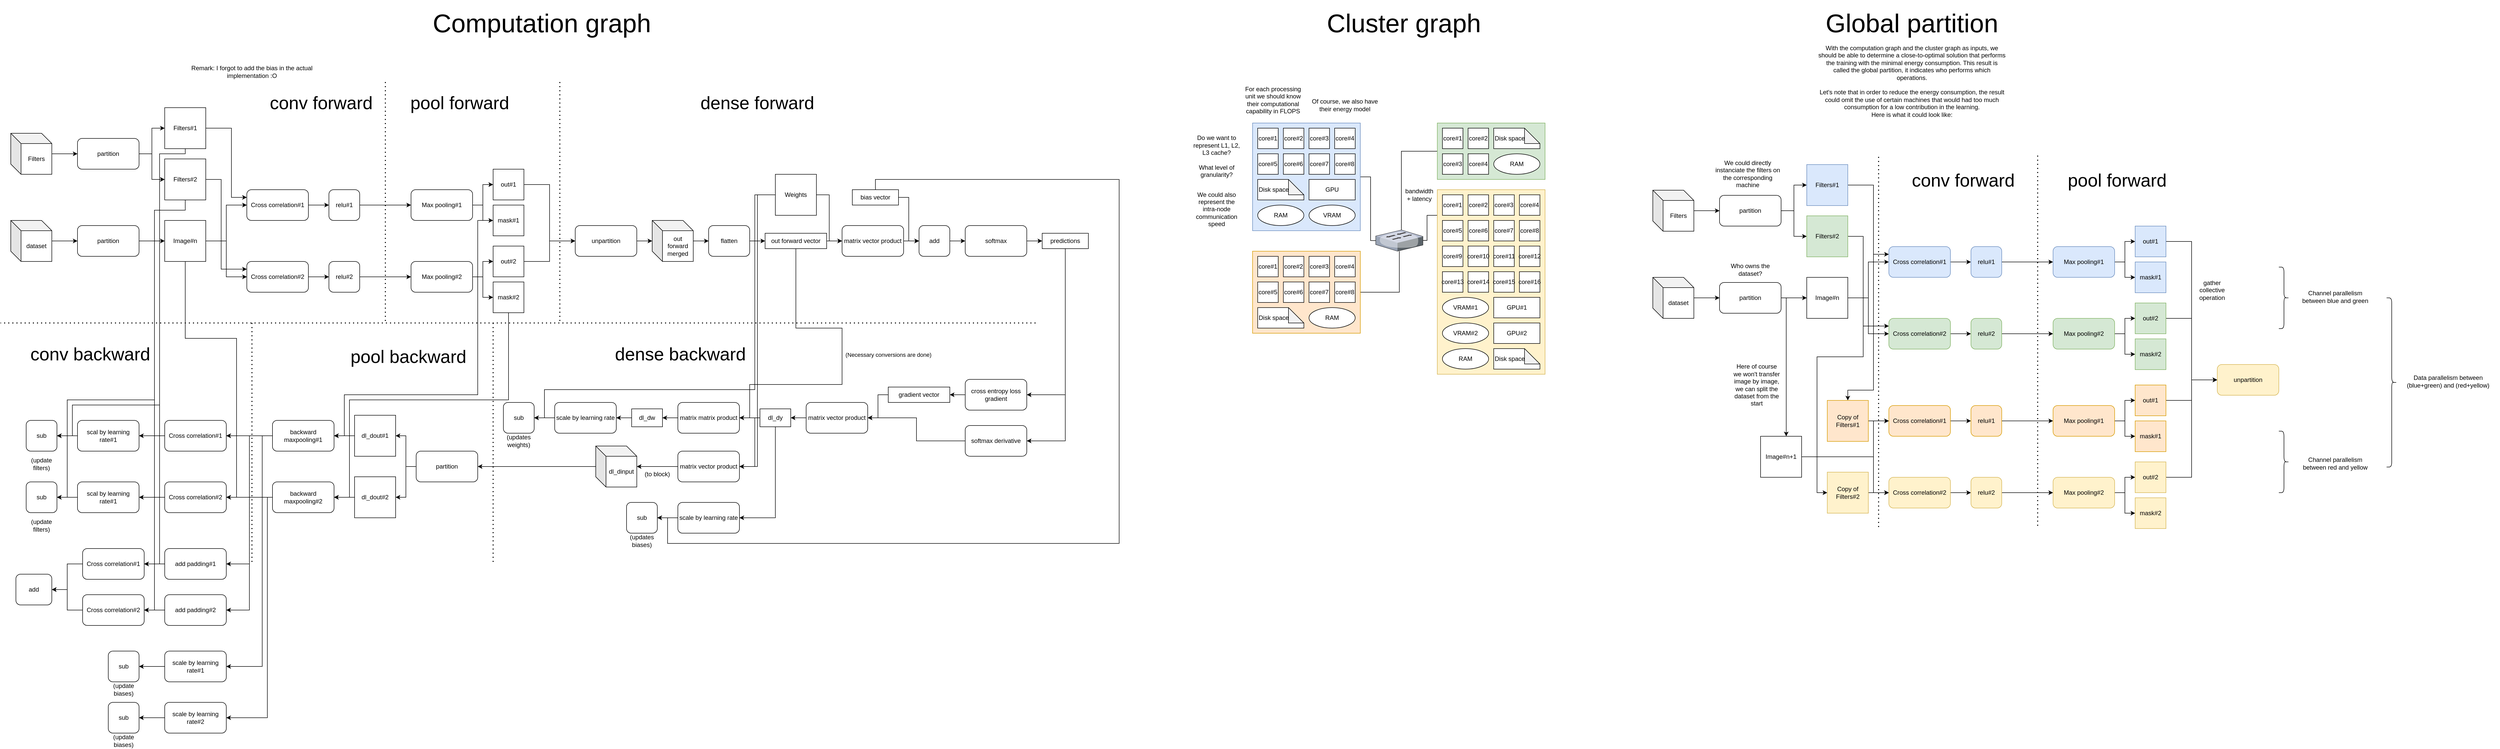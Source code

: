 <mxfile version="26.0.16">
  <diagram name="Page-1" id="9YU3hWDcVNOE4jj2xl2_">
    <mxGraphModel dx="4930" dy="3594" grid="1" gridSize="10" guides="1" tooltips="1" connect="1" arrows="1" fold="1" page="1" pageScale="1" pageWidth="850" pageHeight="1100" math="0" shadow="0">
      <root>
        <mxCell id="0" />
        <mxCell id="1" parent="0" />
        <mxCell id="5_L3FHl470YcaegGqM6t-72" style="edgeStyle=orthogonalEdgeStyle;rounded=0;orthogonalLoop=1;jettySize=auto;html=1;endArrow=none;startFill=0;" edge="1" parent="1" source="5_L3FHl470YcaegGqM6t-59" target="5_L3FHl470YcaegGqM6t-69">
          <mxGeometry relative="1" as="geometry">
            <Array as="points">
              <mxPoint x="2500" y="230" />
              <mxPoint x="2500" y="279" />
            </Array>
          </mxGeometry>
        </mxCell>
        <mxCell id="5_L3FHl470YcaegGqM6t-59" value="" style="rounded=0;whiteSpace=wrap;html=1;fillColor=#fff2cc;strokeColor=#d6b656;" vertex="1" parent="1">
          <mxGeometry x="2520" y="180" width="210" height="360" as="geometry" />
        </mxCell>
        <mxCell id="5_L3FHl470YcaegGqM6t-74" style="edgeStyle=orthogonalEdgeStyle;rounded=0;orthogonalLoop=1;jettySize=auto;html=1;endArrow=none;startFill=0;" edge="1" parent="1" source="5_L3FHl470YcaegGqM6t-33" target="5_L3FHl470YcaegGqM6t-69">
          <mxGeometry relative="1" as="geometry">
            <Array as="points">
              <mxPoint x="2446" y="380" />
            </Array>
          </mxGeometry>
        </mxCell>
        <mxCell id="5_L3FHl470YcaegGqM6t-33" value="" style="rounded=0;whiteSpace=wrap;html=1;fillColor=#ffe6cc;strokeColor=#d79b00;" vertex="1" parent="1">
          <mxGeometry x="2160" y="300" width="210" height="160" as="geometry" />
        </mxCell>
        <mxCell id="sNHot06Kzyu65LDgnPcm-5" style="edgeStyle=orthogonalEdgeStyle;rounded=0;orthogonalLoop=1;jettySize=auto;html=1;" parent="1" source="sNHot06Kzyu65LDgnPcm-2" target="sNHot06Kzyu65LDgnPcm-3" edge="1">
          <mxGeometry relative="1" as="geometry" />
        </mxCell>
        <mxCell id="sNHot06Kzyu65LDgnPcm-6" style="edgeStyle=orthogonalEdgeStyle;rounded=0;orthogonalLoop=1;jettySize=auto;html=1;entryX=0;entryY=0.5;entryDx=0;entryDy=0;" parent="1" source="sNHot06Kzyu65LDgnPcm-2" target="sNHot06Kzyu65LDgnPcm-4" edge="1">
          <mxGeometry relative="1" as="geometry" />
        </mxCell>
        <mxCell id="sNHot06Kzyu65LDgnPcm-146" style="edgeStyle=orthogonalEdgeStyle;rounded=0;orthogonalLoop=1;jettySize=auto;html=1;entryX=1;entryY=0.5;entryDx=0;entryDy=0;" parent="1" source="sNHot06Kzyu65LDgnPcm-2" target="sNHot06Kzyu65LDgnPcm-144" edge="1">
          <mxGeometry relative="1" as="geometry">
            <Array as="points">
              <mxPoint x="80" y="470" />
              <mxPoint x="180" y="470" />
              <mxPoint x="180" y="660" />
            </Array>
          </mxGeometry>
        </mxCell>
        <mxCell id="sNHot06Kzyu65LDgnPcm-147" style="edgeStyle=orthogonalEdgeStyle;rounded=0;orthogonalLoop=1;jettySize=auto;html=1;entryX=1;entryY=0.5;entryDx=0;entryDy=0;" parent="1" source="sNHot06Kzyu65LDgnPcm-2" target="sNHot06Kzyu65LDgnPcm-145" edge="1">
          <mxGeometry relative="1" as="geometry">
            <Array as="points">
              <mxPoint x="80" y="470" />
              <mxPoint x="180" y="470" />
              <mxPoint x="180" y="780" />
            </Array>
          </mxGeometry>
        </mxCell>
        <mxCell id="sNHot06Kzyu65LDgnPcm-2" value="Image#n" style="whiteSpace=wrap;html=1;aspect=fixed;" parent="1" vertex="1">
          <mxGeometry x="40" y="240" width="80" height="80" as="geometry" />
        </mxCell>
        <mxCell id="sNHot06Kzyu65LDgnPcm-41" style="edgeStyle=orthogonalEdgeStyle;rounded=0;orthogonalLoop=1;jettySize=auto;html=1;entryX=0;entryY=0.5;entryDx=0;entryDy=0;" parent="1" source="sNHot06Kzyu65LDgnPcm-3" target="sNHot06Kzyu65LDgnPcm-33" edge="1">
          <mxGeometry relative="1" as="geometry" />
        </mxCell>
        <mxCell id="sNHot06Kzyu65LDgnPcm-3" value="Cross correlation#1" style="rounded=1;whiteSpace=wrap;html=1;" parent="1" vertex="1">
          <mxGeometry x="200" y="180" width="120" height="60" as="geometry" />
        </mxCell>
        <mxCell id="sNHot06Kzyu65LDgnPcm-43" style="edgeStyle=orthogonalEdgeStyle;rounded=0;orthogonalLoop=1;jettySize=auto;html=1;" parent="1" source="sNHot06Kzyu65LDgnPcm-4" target="sNHot06Kzyu65LDgnPcm-42" edge="1">
          <mxGeometry relative="1" as="geometry" />
        </mxCell>
        <mxCell id="sNHot06Kzyu65LDgnPcm-4" value="Cross correlation#2" style="rounded=1;whiteSpace=wrap;html=1;" parent="1" vertex="1">
          <mxGeometry x="200" y="320" width="120" height="60" as="geometry" />
        </mxCell>
        <mxCell id="sNHot06Kzyu65LDgnPcm-12" style="edgeStyle=orthogonalEdgeStyle;rounded=0;orthogonalLoop=1;jettySize=auto;html=1;entryX=0;entryY=0.5;entryDx=0;entryDy=0;" parent="1" source="sNHot06Kzyu65LDgnPcm-10" target="sNHot06Kzyu65LDgnPcm-11" edge="1">
          <mxGeometry relative="1" as="geometry" />
        </mxCell>
        <mxCell id="sNHot06Kzyu65LDgnPcm-10" value="Filters" style="shape=cube;whiteSpace=wrap;html=1;boundedLbl=1;backgroundOutline=1;darkOpacity=0.05;darkOpacity2=0.1;" parent="1" vertex="1">
          <mxGeometry x="-260" y="70" width="80" height="80" as="geometry" />
        </mxCell>
        <mxCell id="sNHot06Kzyu65LDgnPcm-15" style="edgeStyle=orthogonalEdgeStyle;rounded=0;orthogonalLoop=1;jettySize=auto;html=1;entryX=0;entryY=0.5;entryDx=0;entryDy=0;" parent="1" source="sNHot06Kzyu65LDgnPcm-11" target="sNHot06Kzyu65LDgnPcm-13" edge="1">
          <mxGeometry relative="1" as="geometry" />
        </mxCell>
        <mxCell id="sNHot06Kzyu65LDgnPcm-16" style="edgeStyle=orthogonalEdgeStyle;rounded=0;orthogonalLoop=1;jettySize=auto;html=1;entryX=0;entryY=0.5;entryDx=0;entryDy=0;" parent="1" source="sNHot06Kzyu65LDgnPcm-11" target="sNHot06Kzyu65LDgnPcm-14" edge="1">
          <mxGeometry relative="1" as="geometry" />
        </mxCell>
        <mxCell id="sNHot06Kzyu65LDgnPcm-11" value="partition" style="rounded=1;whiteSpace=wrap;html=1;" parent="1" vertex="1">
          <mxGeometry x="-130" y="80" width="120" height="60" as="geometry" />
        </mxCell>
        <mxCell id="sNHot06Kzyu65LDgnPcm-17" style="edgeStyle=orthogonalEdgeStyle;rounded=0;orthogonalLoop=1;jettySize=auto;html=1;entryX=0;entryY=0.25;entryDx=0;entryDy=0;" parent="1" source="sNHot06Kzyu65LDgnPcm-13" target="sNHot06Kzyu65LDgnPcm-3" edge="1">
          <mxGeometry relative="1" as="geometry">
            <Array as="points">
              <mxPoint x="170" y="60" />
              <mxPoint x="170" y="195" />
            </Array>
          </mxGeometry>
        </mxCell>
        <mxCell id="sNHot06Kzyu65LDgnPcm-160" style="edgeStyle=orthogonalEdgeStyle;rounded=0;orthogonalLoop=1;jettySize=auto;html=1;entryX=1;entryY=0.5;entryDx=0;entryDy=0;" parent="1" source="sNHot06Kzyu65LDgnPcm-13" target="sNHot06Kzyu65LDgnPcm-155" edge="1">
          <mxGeometry relative="1" as="geometry">
            <Array as="points">
              <mxPoint x="80" y="110" />
              <mxPoint x="30" y="110" />
              <mxPoint x="30" y="910" />
            </Array>
          </mxGeometry>
        </mxCell>
        <mxCell id="sNHot06Kzyu65LDgnPcm-13" value="Filters#1" style="whiteSpace=wrap;html=1;aspect=fixed;" parent="1" vertex="1">
          <mxGeometry x="40" y="20" width="80" height="80" as="geometry" />
        </mxCell>
        <mxCell id="sNHot06Kzyu65LDgnPcm-18" style="edgeStyle=orthogonalEdgeStyle;rounded=0;orthogonalLoop=1;jettySize=auto;html=1;entryX=0;entryY=0.25;entryDx=0;entryDy=0;" parent="1" source="sNHot06Kzyu65LDgnPcm-14" target="sNHot06Kzyu65LDgnPcm-4" edge="1">
          <mxGeometry relative="1" as="geometry">
            <Array as="points">
              <mxPoint x="150" y="160" />
              <mxPoint x="150" y="335" />
            </Array>
          </mxGeometry>
        </mxCell>
        <mxCell id="sNHot06Kzyu65LDgnPcm-161" style="edgeStyle=orthogonalEdgeStyle;rounded=0;orthogonalLoop=1;jettySize=auto;html=1;entryX=1;entryY=0.5;entryDx=0;entryDy=0;" parent="1" source="sNHot06Kzyu65LDgnPcm-14" target="sNHot06Kzyu65LDgnPcm-156" edge="1">
          <mxGeometry relative="1" as="geometry">
            <Array as="points">
              <mxPoint x="80" y="220" />
              <mxPoint x="20" y="220" />
              <mxPoint x="20" y="1000" />
            </Array>
          </mxGeometry>
        </mxCell>
        <mxCell id="sNHot06Kzyu65LDgnPcm-14" value="Filters#2" style="whiteSpace=wrap;html=1;aspect=fixed;" parent="1" vertex="1">
          <mxGeometry x="40" y="120" width="80" height="80" as="geometry" />
        </mxCell>
        <mxCell id="sNHot06Kzyu65LDgnPcm-26" value="" style="endArrow=none;dashed=1;html=1;dashPattern=1 3;strokeWidth=2;rounded=0;" parent="1" edge="1">
          <mxGeometry width="50" height="50" relative="1" as="geometry">
            <mxPoint x="470" y="-30" as="sourcePoint" />
            <mxPoint x="470" y="440" as="targetPoint" />
          </mxGeometry>
        </mxCell>
        <mxCell id="sNHot06Kzyu65LDgnPcm-27" value="&lt;font style=&quot;font-size: 35px;&quot;&gt;conv forward&lt;/font&gt;" style="text;html=1;align=center;verticalAlign=middle;whiteSpace=wrap;rounded=0;" parent="1" vertex="1">
          <mxGeometry x="200" y="-50" width="290" height="120" as="geometry" />
        </mxCell>
        <mxCell id="sNHot06Kzyu65LDgnPcm-28" value="&lt;font style=&quot;font-size: 35px;&quot;&gt;pool forward&lt;/font&gt;" style="text;html=1;align=center;verticalAlign=middle;whiteSpace=wrap;rounded=0;" parent="1" vertex="1">
          <mxGeometry x="470" y="-50" width="290" height="120" as="geometry" />
        </mxCell>
        <mxCell id="sNHot06Kzyu65LDgnPcm-46" style="edgeStyle=orthogonalEdgeStyle;rounded=0;orthogonalLoop=1;jettySize=auto;html=1;" parent="1" source="sNHot06Kzyu65LDgnPcm-33" target="sNHot06Kzyu65LDgnPcm-44" edge="1">
          <mxGeometry relative="1" as="geometry" />
        </mxCell>
        <mxCell id="sNHot06Kzyu65LDgnPcm-33" value="relu#1" style="rounded=1;whiteSpace=wrap;html=1;" parent="1" vertex="1">
          <mxGeometry x="360" y="180" width="60" height="60" as="geometry" />
        </mxCell>
        <mxCell id="sNHot06Kzyu65LDgnPcm-47" style="edgeStyle=orthogonalEdgeStyle;rounded=0;orthogonalLoop=1;jettySize=auto;html=1;entryX=0;entryY=0.5;entryDx=0;entryDy=0;" parent="1" source="sNHot06Kzyu65LDgnPcm-42" target="sNHot06Kzyu65LDgnPcm-45" edge="1">
          <mxGeometry relative="1" as="geometry" />
        </mxCell>
        <mxCell id="sNHot06Kzyu65LDgnPcm-42" value="relu#2" style="rounded=1;whiteSpace=wrap;html=1;" parent="1" vertex="1">
          <mxGeometry x="360" y="320" width="60" height="60" as="geometry" />
        </mxCell>
        <mxCell id="sNHot06Kzyu65LDgnPcm-50" style="edgeStyle=orthogonalEdgeStyle;rounded=0;orthogonalLoop=1;jettySize=auto;html=1;entryX=0;entryY=0.5;entryDx=0;entryDy=0;" parent="1" source="sNHot06Kzyu65LDgnPcm-44" target="sNHot06Kzyu65LDgnPcm-48" edge="1">
          <mxGeometry relative="1" as="geometry" />
        </mxCell>
        <mxCell id="sNHot06Kzyu65LDgnPcm-51" style="edgeStyle=orthogonalEdgeStyle;rounded=0;orthogonalLoop=1;jettySize=auto;html=1;entryX=0;entryY=0.5;entryDx=0;entryDy=0;" parent="1" source="sNHot06Kzyu65LDgnPcm-44" target="sNHot06Kzyu65LDgnPcm-49" edge="1">
          <mxGeometry relative="1" as="geometry" />
        </mxCell>
        <mxCell id="sNHot06Kzyu65LDgnPcm-44" value="Max pooling#1" style="rounded=1;whiteSpace=wrap;html=1;" parent="1" vertex="1">
          <mxGeometry x="520" y="180" width="120" height="60" as="geometry" />
        </mxCell>
        <mxCell id="sNHot06Kzyu65LDgnPcm-54" style="edgeStyle=orthogonalEdgeStyle;rounded=0;orthogonalLoop=1;jettySize=auto;html=1;entryX=0;entryY=0.5;entryDx=0;entryDy=0;" parent="1" source="sNHot06Kzyu65LDgnPcm-45" target="sNHot06Kzyu65LDgnPcm-52" edge="1">
          <mxGeometry relative="1" as="geometry" />
        </mxCell>
        <mxCell id="sNHot06Kzyu65LDgnPcm-55" style="edgeStyle=orthogonalEdgeStyle;rounded=0;orthogonalLoop=1;jettySize=auto;html=1;entryX=0;entryY=0.5;entryDx=0;entryDy=0;" parent="1" source="sNHot06Kzyu65LDgnPcm-45" target="sNHot06Kzyu65LDgnPcm-53" edge="1">
          <mxGeometry relative="1" as="geometry" />
        </mxCell>
        <mxCell id="sNHot06Kzyu65LDgnPcm-45" value="Max pooling#2" style="rounded=1;whiteSpace=wrap;html=1;" parent="1" vertex="1">
          <mxGeometry x="520" y="320" width="120" height="60" as="geometry" />
        </mxCell>
        <mxCell id="sNHot06Kzyu65LDgnPcm-59" style="edgeStyle=orthogonalEdgeStyle;rounded=0;orthogonalLoop=1;jettySize=auto;html=1;entryX=0;entryY=0.5;entryDx=0;entryDy=0;" parent="1" source="sNHot06Kzyu65LDgnPcm-48" target="sNHot06Kzyu65LDgnPcm-58" edge="1">
          <mxGeometry relative="1" as="geometry" />
        </mxCell>
        <mxCell id="sNHot06Kzyu65LDgnPcm-48" value="out#1" style="whiteSpace=wrap;html=1;aspect=fixed;" parent="1" vertex="1">
          <mxGeometry x="680" y="140" width="60" height="60" as="geometry" />
        </mxCell>
        <mxCell id="sNHot06Kzyu65LDgnPcm-140" style="edgeStyle=orthogonalEdgeStyle;rounded=0;orthogonalLoop=1;jettySize=auto;html=1;entryX=1;entryY=0.5;entryDx=0;entryDy=0;" parent="1" source="sNHot06Kzyu65LDgnPcm-49" target="sNHot06Kzyu65LDgnPcm-134" edge="1">
          <mxGeometry relative="1" as="geometry">
            <Array as="points">
              <mxPoint x="650" y="240" />
              <mxPoint x="650" y="580" />
              <mxPoint x="390" y="580" />
              <mxPoint x="390" y="660" />
            </Array>
          </mxGeometry>
        </mxCell>
        <mxCell id="sNHot06Kzyu65LDgnPcm-49" value="mask#1" style="whiteSpace=wrap;html=1;aspect=fixed;" parent="1" vertex="1">
          <mxGeometry x="680" y="210" width="60" height="60" as="geometry" />
        </mxCell>
        <mxCell id="sNHot06Kzyu65LDgnPcm-60" style="edgeStyle=orthogonalEdgeStyle;rounded=0;orthogonalLoop=1;jettySize=auto;html=1;entryX=0;entryY=0.5;entryDx=0;entryDy=0;" parent="1" source="sNHot06Kzyu65LDgnPcm-52" target="sNHot06Kzyu65LDgnPcm-58" edge="1">
          <mxGeometry relative="1" as="geometry" />
        </mxCell>
        <mxCell id="sNHot06Kzyu65LDgnPcm-52" value="out#2" style="whiteSpace=wrap;html=1;aspect=fixed;" parent="1" vertex="1">
          <mxGeometry x="680" y="290" width="60" height="60" as="geometry" />
        </mxCell>
        <mxCell id="sNHot06Kzyu65LDgnPcm-141" style="edgeStyle=orthogonalEdgeStyle;rounded=0;orthogonalLoop=1;jettySize=auto;html=1;entryX=1;entryY=0.5;entryDx=0;entryDy=0;" parent="1" source="sNHot06Kzyu65LDgnPcm-53" target="sNHot06Kzyu65LDgnPcm-135" edge="1">
          <mxGeometry relative="1" as="geometry">
            <Array as="points">
              <mxPoint x="710" y="590" />
              <mxPoint x="400" y="590" />
              <mxPoint x="400" y="780" />
            </Array>
          </mxGeometry>
        </mxCell>
        <mxCell id="sNHot06Kzyu65LDgnPcm-53" value="mask#2" style="whiteSpace=wrap;html=1;aspect=fixed;" parent="1" vertex="1">
          <mxGeometry x="680" y="360" width="60" height="60" as="geometry" />
        </mxCell>
        <mxCell id="sNHot06Kzyu65LDgnPcm-56" value="" style="endArrow=none;dashed=1;html=1;dashPattern=1 3;strokeWidth=2;rounded=0;" parent="1" edge="1">
          <mxGeometry width="50" height="50" relative="1" as="geometry">
            <mxPoint x="810" y="-30" as="sourcePoint" />
            <mxPoint x="810" y="440" as="targetPoint" />
          </mxGeometry>
        </mxCell>
        <mxCell id="sNHot06Kzyu65LDgnPcm-57" value="&lt;font style=&quot;font-size: 35px;&quot;&gt;dense forward&lt;/font&gt;" style="text;html=1;align=center;verticalAlign=middle;whiteSpace=wrap;rounded=0;" parent="1" vertex="1">
          <mxGeometry x="1050" y="-50" width="290" height="120" as="geometry" />
        </mxCell>
        <mxCell id="sNHot06Kzyu65LDgnPcm-64" style="edgeStyle=orthogonalEdgeStyle;rounded=0;orthogonalLoop=1;jettySize=auto;html=1;" parent="1" source="sNHot06Kzyu65LDgnPcm-58" target="sNHot06Kzyu65LDgnPcm-62" edge="1">
          <mxGeometry relative="1" as="geometry" />
        </mxCell>
        <mxCell id="sNHot06Kzyu65LDgnPcm-58" value="unpartition" style="rounded=1;whiteSpace=wrap;html=1;" parent="1" vertex="1">
          <mxGeometry x="840" y="250" width="120" height="60" as="geometry" />
        </mxCell>
        <mxCell id="sNHot06Kzyu65LDgnPcm-66" style="edgeStyle=orthogonalEdgeStyle;rounded=0;orthogonalLoop=1;jettySize=auto;html=1;entryX=0;entryY=0.5;entryDx=0;entryDy=0;" parent="1" source="sNHot06Kzyu65LDgnPcm-62" target="sNHot06Kzyu65LDgnPcm-65" edge="1">
          <mxGeometry relative="1" as="geometry" />
        </mxCell>
        <mxCell id="sNHot06Kzyu65LDgnPcm-62" value="out forward merged" style="shape=cube;whiteSpace=wrap;html=1;boundedLbl=1;backgroundOutline=1;darkOpacity=0.05;darkOpacity2=0.1;" parent="1" vertex="1">
          <mxGeometry x="990" y="240" width="80" height="80" as="geometry" />
        </mxCell>
        <mxCell id="sNHot06Kzyu65LDgnPcm-68" style="edgeStyle=orthogonalEdgeStyle;rounded=0;orthogonalLoop=1;jettySize=auto;html=1;entryX=0;entryY=0.5;entryDx=0;entryDy=0;" parent="1" source="sNHot06Kzyu65LDgnPcm-65" target="sNHot06Kzyu65LDgnPcm-67" edge="1">
          <mxGeometry relative="1" as="geometry" />
        </mxCell>
        <mxCell id="sNHot06Kzyu65LDgnPcm-65" value="flatten" style="rounded=1;whiteSpace=wrap;html=1;" parent="1" vertex="1">
          <mxGeometry x="1100" y="250" width="80" height="60" as="geometry" />
        </mxCell>
        <mxCell id="sNHot06Kzyu65LDgnPcm-72" style="edgeStyle=orthogonalEdgeStyle;rounded=0;orthogonalLoop=1;jettySize=auto;html=1;" parent="1" source="sNHot06Kzyu65LDgnPcm-67" edge="1">
          <mxGeometry relative="1" as="geometry">
            <mxPoint x="1360" y="280.0" as="targetPoint" />
          </mxGeometry>
        </mxCell>
        <mxCell id="sNHot06Kzyu65LDgnPcm-100" style="edgeStyle=orthogonalEdgeStyle;rounded=0;orthogonalLoop=1;jettySize=auto;html=1;entryX=1;entryY=0.5;entryDx=0;entryDy=0;" parent="1" source="sNHot06Kzyu65LDgnPcm-67" target="sNHot06Kzyu65LDgnPcm-99" edge="1">
          <mxGeometry relative="1" as="geometry">
            <Array as="points">
              <mxPoint x="1270" y="450" />
              <mxPoint x="1360" y="450" />
              <mxPoint x="1360" y="560" />
              <mxPoint x="1180" y="560" />
              <mxPoint x="1180" y="625" />
            </Array>
          </mxGeometry>
        </mxCell>
        <mxCell id="sNHot06Kzyu65LDgnPcm-102" value="(Necessary conversions are done)" style="edgeLabel;html=1;align=center;verticalAlign=middle;resizable=0;points=[];" parent="sNHot06Kzyu65LDgnPcm-100" vertex="1" connectable="0">
          <mxGeometry x="0.127" y="3" relative="1" as="geometry">
            <mxPoint x="87" y="-53" as="offset" />
          </mxGeometry>
        </mxCell>
        <mxCell id="sNHot06Kzyu65LDgnPcm-67" value="out forward vector" style="rounded=0;whiteSpace=wrap;html=1;" parent="1" vertex="1">
          <mxGeometry x="1210" y="265" width="120" height="30" as="geometry" />
        </mxCell>
        <mxCell id="sNHot06Kzyu65LDgnPcm-71" style="edgeStyle=orthogonalEdgeStyle;rounded=0;orthogonalLoop=1;jettySize=auto;html=1;entryX=0;entryY=0.5;entryDx=0;entryDy=0;" parent="1" source="sNHot06Kzyu65LDgnPcm-69" target="sNHot06Kzyu65LDgnPcm-70" edge="1">
          <mxGeometry relative="1" as="geometry" />
        </mxCell>
        <mxCell id="sNHot06Kzyu65LDgnPcm-108" style="edgeStyle=orthogonalEdgeStyle;rounded=0;orthogonalLoop=1;jettySize=auto;html=1;entryX=1;entryY=0.5;entryDx=0;entryDy=0;" parent="1" source="sNHot06Kzyu65LDgnPcm-69" target="sNHot06Kzyu65LDgnPcm-106" edge="1">
          <mxGeometry relative="1" as="geometry" />
        </mxCell>
        <mxCell id="sNHot06Kzyu65LDgnPcm-119" style="edgeStyle=orthogonalEdgeStyle;rounded=0;orthogonalLoop=1;jettySize=auto;html=1;entryX=1;entryY=0.5;entryDx=0;entryDy=0;" parent="1" source="sNHot06Kzyu65LDgnPcm-69" target="sNHot06Kzyu65LDgnPcm-117" edge="1">
          <mxGeometry relative="1" as="geometry">
            <Array as="points">
              <mxPoint x="1190" y="190" />
              <mxPoint x="1190" y="570" />
              <mxPoint x="780" y="570" />
              <mxPoint x="780" y="625" />
            </Array>
          </mxGeometry>
        </mxCell>
        <mxCell id="sNHot06Kzyu65LDgnPcm-69" value="Weights" style="whiteSpace=wrap;html=1;aspect=fixed;" parent="1" vertex="1">
          <mxGeometry x="1230" y="150" width="80" height="80" as="geometry" />
        </mxCell>
        <mxCell id="sNHot06Kzyu65LDgnPcm-74" style="edgeStyle=orthogonalEdgeStyle;rounded=0;orthogonalLoop=1;jettySize=auto;html=1;entryX=0;entryY=0.5;entryDx=0;entryDy=0;" parent="1" source="sNHot06Kzyu65LDgnPcm-70" target="sNHot06Kzyu65LDgnPcm-73" edge="1">
          <mxGeometry relative="1" as="geometry" />
        </mxCell>
        <mxCell id="sNHot06Kzyu65LDgnPcm-70" value="matrix vector product" style="rounded=1;whiteSpace=wrap;html=1;" parent="1" vertex="1">
          <mxGeometry x="1360" y="250" width="120" height="60" as="geometry" />
        </mxCell>
        <mxCell id="sNHot06Kzyu65LDgnPcm-78" style="edgeStyle=orthogonalEdgeStyle;rounded=0;orthogonalLoop=1;jettySize=auto;html=1;entryX=0;entryY=0.5;entryDx=0;entryDy=0;" parent="1" source="sNHot06Kzyu65LDgnPcm-73" target="sNHot06Kzyu65LDgnPcm-77" edge="1">
          <mxGeometry relative="1" as="geometry" />
        </mxCell>
        <mxCell id="sNHot06Kzyu65LDgnPcm-73" value="add" style="rounded=1;whiteSpace=wrap;html=1;" parent="1" vertex="1">
          <mxGeometry x="1510" y="250" width="60" height="60" as="geometry" />
        </mxCell>
        <mxCell id="sNHot06Kzyu65LDgnPcm-76" style="edgeStyle=orthogonalEdgeStyle;rounded=0;orthogonalLoop=1;jettySize=auto;html=1;exitX=1;exitY=0.5;exitDx=0;exitDy=0;entryX=0;entryY=0.5;entryDx=0;entryDy=0;" parent="1" source="sNHot06Kzyu65LDgnPcm-75" target="sNHot06Kzyu65LDgnPcm-73" edge="1">
          <mxGeometry relative="1" as="geometry" />
        </mxCell>
        <mxCell id="sNHot06Kzyu65LDgnPcm-122" style="edgeStyle=orthogonalEdgeStyle;rounded=0;orthogonalLoop=1;jettySize=auto;html=1;entryX=1;entryY=0.5;entryDx=0;entryDy=0;" parent="1" source="sNHot06Kzyu65LDgnPcm-75" target="sNHot06Kzyu65LDgnPcm-120" edge="1">
          <mxGeometry relative="1" as="geometry">
            <Array as="points">
              <mxPoint x="1425" y="160" />
              <mxPoint x="1900" y="160" />
              <mxPoint x="1900" y="870" />
              <mxPoint x="1020" y="870" />
              <mxPoint x="1020" y="820" />
            </Array>
          </mxGeometry>
        </mxCell>
        <mxCell id="sNHot06Kzyu65LDgnPcm-75" value="bias vector" style="rounded=0;whiteSpace=wrap;html=1;" parent="1" vertex="1">
          <mxGeometry x="1380" y="180" width="90" height="30" as="geometry" />
        </mxCell>
        <mxCell id="sNHot06Kzyu65LDgnPcm-82" style="edgeStyle=orthogonalEdgeStyle;rounded=0;orthogonalLoop=1;jettySize=auto;html=1;entryX=0;entryY=0.5;entryDx=0;entryDy=0;" parent="1" source="sNHot06Kzyu65LDgnPcm-77" target="sNHot06Kzyu65LDgnPcm-81" edge="1">
          <mxGeometry relative="1" as="geometry" />
        </mxCell>
        <mxCell id="sNHot06Kzyu65LDgnPcm-77" value="softmax" style="rounded=1;whiteSpace=wrap;html=1;" parent="1" vertex="1">
          <mxGeometry x="1600" y="250" width="120" height="60" as="geometry" />
        </mxCell>
        <mxCell id="sNHot06Kzyu65LDgnPcm-79" value="" style="endArrow=none;dashed=1;html=1;dashPattern=1 3;strokeWidth=2;rounded=0;" parent="1" edge="1">
          <mxGeometry width="50" height="50" relative="1" as="geometry">
            <mxPoint x="1737.059" y="440" as="sourcePoint" />
            <mxPoint x="-280" y="440" as="targetPoint" />
          </mxGeometry>
        </mxCell>
        <mxCell id="sNHot06Kzyu65LDgnPcm-80" value="&lt;font style=&quot;font-size: 35px;&quot;&gt;dense backward&lt;/font&gt;" style="text;html=1;align=center;verticalAlign=middle;whiteSpace=wrap;rounded=0;" parent="1" vertex="1">
          <mxGeometry x="900" y="440" width="290" height="120" as="geometry" />
        </mxCell>
        <mxCell id="sNHot06Kzyu65LDgnPcm-85" style="edgeStyle=orthogonalEdgeStyle;rounded=0;orthogonalLoop=1;jettySize=auto;html=1;entryX=1;entryY=0.5;entryDx=0;entryDy=0;" parent="1" source="sNHot06Kzyu65LDgnPcm-81" target="sNHot06Kzyu65LDgnPcm-87" edge="1">
          <mxGeometry relative="1" as="geometry">
            <mxPoint x="1720" y="670" as="targetPoint" />
            <Array as="points">
              <mxPoint x="1795" y="670" />
            </Array>
          </mxGeometry>
        </mxCell>
        <mxCell id="sNHot06Kzyu65LDgnPcm-90" style="edgeStyle=orthogonalEdgeStyle;rounded=0;orthogonalLoop=1;jettySize=auto;html=1;entryX=1;entryY=0.5;entryDx=0;entryDy=0;" parent="1" source="sNHot06Kzyu65LDgnPcm-81" target="sNHot06Kzyu65LDgnPcm-89" edge="1">
          <mxGeometry relative="1" as="geometry">
            <Array as="points">
              <mxPoint x="1795" y="580" />
            </Array>
          </mxGeometry>
        </mxCell>
        <mxCell id="sNHot06Kzyu65LDgnPcm-81" value="predictions" style="rounded=0;whiteSpace=wrap;html=1;" parent="1" vertex="1">
          <mxGeometry x="1750" y="265" width="90" height="30" as="geometry" />
        </mxCell>
        <mxCell id="sNHot06Kzyu65LDgnPcm-98" style="edgeStyle=orthogonalEdgeStyle;rounded=0;orthogonalLoop=1;jettySize=auto;html=1;entryX=1;entryY=0.5;entryDx=0;entryDy=0;" parent="1" source="sNHot06Kzyu65LDgnPcm-87" target="sNHot06Kzyu65LDgnPcm-96" edge="1">
          <mxGeometry relative="1" as="geometry" />
        </mxCell>
        <mxCell id="sNHot06Kzyu65LDgnPcm-87" value="softmax derivative" style="rounded=1;whiteSpace=wrap;html=1;" parent="1" vertex="1">
          <mxGeometry x="1600" y="640" width="120" height="60" as="geometry" />
        </mxCell>
        <mxCell id="sNHot06Kzyu65LDgnPcm-95" style="edgeStyle=orthogonalEdgeStyle;rounded=0;orthogonalLoop=1;jettySize=auto;html=1;entryX=1;entryY=0.5;entryDx=0;entryDy=0;" parent="1" source="sNHot06Kzyu65LDgnPcm-89" target="sNHot06Kzyu65LDgnPcm-94" edge="1">
          <mxGeometry relative="1" as="geometry" />
        </mxCell>
        <mxCell id="sNHot06Kzyu65LDgnPcm-89" value="cross entropy loss gradient" style="rounded=1;whiteSpace=wrap;html=1;" parent="1" vertex="1">
          <mxGeometry x="1600" y="550" width="120" height="60" as="geometry" />
        </mxCell>
        <mxCell id="sNHot06Kzyu65LDgnPcm-97" style="edgeStyle=orthogonalEdgeStyle;rounded=0;orthogonalLoop=1;jettySize=auto;html=1;entryX=1;entryY=0.5;entryDx=0;entryDy=0;" parent="1" source="sNHot06Kzyu65LDgnPcm-94" target="sNHot06Kzyu65LDgnPcm-96" edge="1">
          <mxGeometry relative="1" as="geometry" />
        </mxCell>
        <mxCell id="sNHot06Kzyu65LDgnPcm-94" value="gradient vector" style="rounded=0;whiteSpace=wrap;html=1;" parent="1" vertex="1">
          <mxGeometry x="1450" y="565" width="120" height="30" as="geometry" />
        </mxCell>
        <mxCell id="sNHot06Kzyu65LDgnPcm-104" style="edgeStyle=orthogonalEdgeStyle;rounded=0;orthogonalLoop=1;jettySize=auto;html=1;entryX=1;entryY=0.5;entryDx=0;entryDy=0;" parent="1" source="sNHot06Kzyu65LDgnPcm-96" target="sNHot06Kzyu65LDgnPcm-103" edge="1">
          <mxGeometry relative="1" as="geometry" />
        </mxCell>
        <mxCell id="sNHot06Kzyu65LDgnPcm-96" value="matrix vector product" style="rounded=1;whiteSpace=wrap;html=1;" parent="1" vertex="1">
          <mxGeometry x="1290" y="595" width="120" height="60" as="geometry" />
        </mxCell>
        <mxCell id="sNHot06Kzyu65LDgnPcm-110" style="edgeStyle=orthogonalEdgeStyle;rounded=0;orthogonalLoop=1;jettySize=auto;html=1;entryX=1;entryY=0.5;entryDx=0;entryDy=0;" parent="1" source="sNHot06Kzyu65LDgnPcm-99" target="sNHot06Kzyu65LDgnPcm-109" edge="1">
          <mxGeometry relative="1" as="geometry" />
        </mxCell>
        <mxCell id="sNHot06Kzyu65LDgnPcm-99" value="matrix matrix product" style="rounded=1;whiteSpace=wrap;html=1;" parent="1" vertex="1">
          <mxGeometry x="1040" y="595" width="120" height="60" as="geometry" />
        </mxCell>
        <mxCell id="sNHot06Kzyu65LDgnPcm-105" style="edgeStyle=orthogonalEdgeStyle;rounded=0;orthogonalLoop=1;jettySize=auto;html=1;entryX=1;entryY=0.5;entryDx=0;entryDy=0;" parent="1" source="sNHot06Kzyu65LDgnPcm-103" target="sNHot06Kzyu65LDgnPcm-99" edge="1">
          <mxGeometry relative="1" as="geometry" />
        </mxCell>
        <mxCell id="sNHot06Kzyu65LDgnPcm-107" style="edgeStyle=orthogonalEdgeStyle;rounded=0;orthogonalLoop=1;jettySize=auto;html=1;entryX=1;entryY=0.5;entryDx=0;entryDy=0;" parent="1" source="sNHot06Kzyu65LDgnPcm-103" target="sNHot06Kzyu65LDgnPcm-106" edge="1">
          <mxGeometry relative="1" as="geometry">
            <Array as="points">
              <mxPoint x="1190" y="625" />
              <mxPoint x="1190" y="720" />
            </Array>
          </mxGeometry>
        </mxCell>
        <mxCell id="sNHot06Kzyu65LDgnPcm-116" style="edgeStyle=orthogonalEdgeStyle;rounded=0;orthogonalLoop=1;jettySize=auto;html=1;entryX=1;entryY=0.5;entryDx=0;entryDy=0;" parent="1" source="sNHot06Kzyu65LDgnPcm-103" target="sNHot06Kzyu65LDgnPcm-115" edge="1">
          <mxGeometry relative="1" as="geometry">
            <Array as="points">
              <mxPoint x="1230" y="820" />
            </Array>
          </mxGeometry>
        </mxCell>
        <mxCell id="sNHot06Kzyu65LDgnPcm-103" value="dl_dy" style="rounded=0;whiteSpace=wrap;html=1;" parent="1" vertex="1">
          <mxGeometry x="1200" y="607.5" width="60" height="35" as="geometry" />
        </mxCell>
        <mxCell id="sNHot06Kzyu65LDgnPcm-113" style="edgeStyle=orthogonalEdgeStyle;rounded=0;orthogonalLoop=1;jettySize=auto;html=1;" parent="1" source="sNHot06Kzyu65LDgnPcm-106" target="sNHot06Kzyu65LDgnPcm-114" edge="1">
          <mxGeometry relative="1" as="geometry">
            <mxPoint x="960" y="720" as="targetPoint" />
          </mxGeometry>
        </mxCell>
        <mxCell id="sNHot06Kzyu65LDgnPcm-106" value="matrix vector product" style="rounded=1;whiteSpace=wrap;html=1;" parent="1" vertex="1">
          <mxGeometry x="1040" y="690" width="120" height="60" as="geometry" />
        </mxCell>
        <mxCell id="sNHot06Kzyu65LDgnPcm-112" style="edgeStyle=orthogonalEdgeStyle;rounded=0;orthogonalLoop=1;jettySize=auto;html=1;entryX=1;entryY=0.5;entryDx=0;entryDy=0;" parent="1" source="sNHot06Kzyu65LDgnPcm-109" target="sNHot06Kzyu65LDgnPcm-111" edge="1">
          <mxGeometry relative="1" as="geometry" />
        </mxCell>
        <mxCell id="sNHot06Kzyu65LDgnPcm-109" value="dl_dw" style="rounded=0;whiteSpace=wrap;html=1;" parent="1" vertex="1">
          <mxGeometry x="950" y="607.5" width="60" height="35" as="geometry" />
        </mxCell>
        <mxCell id="sNHot06Kzyu65LDgnPcm-118" style="edgeStyle=orthogonalEdgeStyle;rounded=0;orthogonalLoop=1;jettySize=auto;html=1;entryX=1;entryY=0.5;entryDx=0;entryDy=0;" parent="1" source="sNHot06Kzyu65LDgnPcm-111" target="sNHot06Kzyu65LDgnPcm-117" edge="1">
          <mxGeometry relative="1" as="geometry" />
        </mxCell>
        <mxCell id="sNHot06Kzyu65LDgnPcm-111" value="scale by learning rate" style="rounded=1;whiteSpace=wrap;html=1;" parent="1" vertex="1">
          <mxGeometry x="800" y="595" width="120" height="60" as="geometry" />
        </mxCell>
        <mxCell id="sNHot06Kzyu65LDgnPcm-129" style="edgeStyle=orthogonalEdgeStyle;rounded=0;orthogonalLoop=1;jettySize=auto;html=1;entryX=1;entryY=0.5;entryDx=0;entryDy=0;" parent="1" source="sNHot06Kzyu65LDgnPcm-114" target="sNHot06Kzyu65LDgnPcm-128" edge="1">
          <mxGeometry relative="1" as="geometry" />
        </mxCell>
        <mxCell id="sNHot06Kzyu65LDgnPcm-114" value="dl_dinput" style="shape=cube;whiteSpace=wrap;html=1;boundedLbl=1;backgroundOutline=1;darkOpacity=0.05;darkOpacity2=0.1;" parent="1" vertex="1">
          <mxGeometry x="880" y="680" width="80" height="80" as="geometry" />
        </mxCell>
        <mxCell id="sNHot06Kzyu65LDgnPcm-121" style="edgeStyle=orthogonalEdgeStyle;rounded=0;orthogonalLoop=1;jettySize=auto;html=1;entryX=1;entryY=0.5;entryDx=0;entryDy=0;" parent="1" source="sNHot06Kzyu65LDgnPcm-115" target="sNHot06Kzyu65LDgnPcm-120" edge="1">
          <mxGeometry relative="1" as="geometry" />
        </mxCell>
        <mxCell id="sNHot06Kzyu65LDgnPcm-115" value="scale by learning rate" style="rounded=1;whiteSpace=wrap;html=1;" parent="1" vertex="1">
          <mxGeometry x="1040" y="790" width="120" height="60" as="geometry" />
        </mxCell>
        <mxCell id="sNHot06Kzyu65LDgnPcm-117" value="sub" style="rounded=1;whiteSpace=wrap;html=1;" parent="1" vertex="1">
          <mxGeometry x="700" y="595" width="60" height="60" as="geometry" />
        </mxCell>
        <mxCell id="sNHot06Kzyu65LDgnPcm-120" value="sub" style="rounded=1;whiteSpace=wrap;html=1;" parent="1" vertex="1">
          <mxGeometry x="940" y="790" width="60" height="60" as="geometry" />
        </mxCell>
        <mxCell id="sNHot06Kzyu65LDgnPcm-123" value="(updates weights)" style="text;html=1;align=center;verticalAlign=middle;whiteSpace=wrap;rounded=0;" parent="1" vertex="1">
          <mxGeometry x="700" y="655" width="60" height="30" as="geometry" />
        </mxCell>
        <mxCell id="sNHot06Kzyu65LDgnPcm-124" value="(updates biases)" style="text;html=1;align=center;verticalAlign=middle;whiteSpace=wrap;rounded=0;" parent="1" vertex="1">
          <mxGeometry x="940" y="850" width="60" height="30" as="geometry" />
        </mxCell>
        <mxCell id="sNHot06Kzyu65LDgnPcm-125" value="(to block)" style="text;html=1;align=center;verticalAlign=middle;whiteSpace=wrap;rounded=0;" parent="1" vertex="1">
          <mxGeometry x="970" y="720" width="60" height="30" as="geometry" />
        </mxCell>
        <mxCell id="sNHot06Kzyu65LDgnPcm-126" value="" style="endArrow=none;dashed=1;html=1;dashPattern=1 3;strokeWidth=2;rounded=0;" parent="1" edge="1">
          <mxGeometry width="50" height="50" relative="1" as="geometry">
            <mxPoint x="680" y="440" as="sourcePoint" />
            <mxPoint x="680" y="910" as="targetPoint" />
          </mxGeometry>
        </mxCell>
        <mxCell id="sNHot06Kzyu65LDgnPcm-127" value="&lt;font style=&quot;font-size: 35px;&quot;&gt;pool backward&lt;/font&gt;" style="text;html=1;align=center;verticalAlign=middle;whiteSpace=wrap;rounded=0;" parent="1" vertex="1">
          <mxGeometry x="370" y="445" width="290" height="120" as="geometry" />
        </mxCell>
        <mxCell id="sNHot06Kzyu65LDgnPcm-132" style="edgeStyle=orthogonalEdgeStyle;rounded=0;orthogonalLoop=1;jettySize=auto;html=1;entryX=1;entryY=0.5;entryDx=0;entryDy=0;" parent="1" source="sNHot06Kzyu65LDgnPcm-128" target="sNHot06Kzyu65LDgnPcm-130" edge="1">
          <mxGeometry relative="1" as="geometry" />
        </mxCell>
        <mxCell id="sNHot06Kzyu65LDgnPcm-133" style="edgeStyle=orthogonalEdgeStyle;rounded=0;orthogonalLoop=1;jettySize=auto;html=1;entryX=1;entryY=0.5;entryDx=0;entryDy=0;" parent="1" source="sNHot06Kzyu65LDgnPcm-128" target="sNHot06Kzyu65LDgnPcm-131" edge="1">
          <mxGeometry relative="1" as="geometry" />
        </mxCell>
        <mxCell id="sNHot06Kzyu65LDgnPcm-128" value="partition" style="rounded=1;whiteSpace=wrap;html=1;" parent="1" vertex="1">
          <mxGeometry x="530" y="690" width="120" height="60" as="geometry" />
        </mxCell>
        <mxCell id="sNHot06Kzyu65LDgnPcm-136" style="edgeStyle=orthogonalEdgeStyle;rounded=0;orthogonalLoop=1;jettySize=auto;html=1;entryX=1;entryY=0.5;entryDx=0;entryDy=0;" parent="1" source="sNHot06Kzyu65LDgnPcm-130" target="sNHot06Kzyu65LDgnPcm-134" edge="1">
          <mxGeometry relative="1" as="geometry" />
        </mxCell>
        <mxCell id="sNHot06Kzyu65LDgnPcm-130" value="dl_dout#1" style="whiteSpace=wrap;html=1;aspect=fixed;" parent="1" vertex="1">
          <mxGeometry x="410" y="620" width="80" height="80" as="geometry" />
        </mxCell>
        <mxCell id="sNHot06Kzyu65LDgnPcm-137" style="edgeStyle=orthogonalEdgeStyle;rounded=0;orthogonalLoop=1;jettySize=auto;html=1;entryX=1;entryY=0.5;entryDx=0;entryDy=0;" parent="1" source="sNHot06Kzyu65LDgnPcm-131" target="sNHot06Kzyu65LDgnPcm-135" edge="1">
          <mxGeometry relative="1" as="geometry" />
        </mxCell>
        <mxCell id="sNHot06Kzyu65LDgnPcm-131" value="dl_dout#2" style="whiteSpace=wrap;html=1;aspect=fixed;" parent="1" vertex="1">
          <mxGeometry x="410" y="740" width="80" height="80" as="geometry" />
        </mxCell>
        <mxCell id="sNHot06Kzyu65LDgnPcm-148" style="edgeStyle=orthogonalEdgeStyle;rounded=0;orthogonalLoop=1;jettySize=auto;html=1;entryX=1;entryY=0.5;entryDx=0;entryDy=0;" parent="1" source="sNHot06Kzyu65LDgnPcm-134" target="sNHot06Kzyu65LDgnPcm-144" edge="1">
          <mxGeometry relative="1" as="geometry" />
        </mxCell>
        <mxCell id="sNHot06Kzyu65LDgnPcm-151" style="edgeStyle=orthogonalEdgeStyle;rounded=0;orthogonalLoop=1;jettySize=auto;html=1;entryX=1;entryY=0.5;entryDx=0;entryDy=0;" parent="1" source="sNHot06Kzyu65LDgnPcm-134" target="sNHot06Kzyu65LDgnPcm-150" edge="1">
          <mxGeometry relative="1" as="geometry" />
        </mxCell>
        <mxCell id="sNHot06Kzyu65LDgnPcm-184" style="edgeStyle=orthogonalEdgeStyle;rounded=0;orthogonalLoop=1;jettySize=auto;html=1;entryX=1;entryY=0.5;entryDx=0;entryDy=0;" parent="1" source="sNHot06Kzyu65LDgnPcm-134" target="sNHot06Kzyu65LDgnPcm-183" edge="1">
          <mxGeometry relative="1" as="geometry">
            <Array as="points">
              <mxPoint x="230" y="660" />
              <mxPoint x="230" y="1110" />
            </Array>
          </mxGeometry>
        </mxCell>
        <mxCell id="sNHot06Kzyu65LDgnPcm-134" value="backward maxpooling#1" style="rounded=1;whiteSpace=wrap;html=1;" parent="1" vertex="1">
          <mxGeometry x="250" y="630" width="120" height="60" as="geometry" />
        </mxCell>
        <mxCell id="sNHot06Kzyu65LDgnPcm-149" style="edgeStyle=orthogonalEdgeStyle;rounded=0;orthogonalLoop=1;jettySize=auto;html=1;entryX=1;entryY=0.5;entryDx=0;entryDy=0;" parent="1" source="sNHot06Kzyu65LDgnPcm-135" target="sNHot06Kzyu65LDgnPcm-145" edge="1">
          <mxGeometry relative="1" as="geometry" />
        </mxCell>
        <mxCell id="sNHot06Kzyu65LDgnPcm-154" style="edgeStyle=orthogonalEdgeStyle;rounded=0;orthogonalLoop=1;jettySize=auto;html=1;entryX=1;entryY=0.5;entryDx=0;entryDy=0;" parent="1" source="sNHot06Kzyu65LDgnPcm-135" target="sNHot06Kzyu65LDgnPcm-153" edge="1">
          <mxGeometry relative="1" as="geometry" />
        </mxCell>
        <mxCell id="sNHot06Kzyu65LDgnPcm-187" style="edgeStyle=orthogonalEdgeStyle;rounded=0;orthogonalLoop=1;jettySize=auto;html=1;entryX=1;entryY=0.5;entryDx=0;entryDy=0;" parent="1" source="sNHot06Kzyu65LDgnPcm-135" target="sNHot06Kzyu65LDgnPcm-186" edge="1">
          <mxGeometry relative="1" as="geometry">
            <Array as="points">
              <mxPoint x="240" y="780" />
              <mxPoint x="240" y="1210" />
            </Array>
          </mxGeometry>
        </mxCell>
        <mxCell id="sNHot06Kzyu65LDgnPcm-135" value="backward maxpooling#2" style="rounded=1;whiteSpace=wrap;html=1;" parent="1" vertex="1">
          <mxGeometry x="250" y="750" width="120" height="60" as="geometry" />
        </mxCell>
        <mxCell id="sNHot06Kzyu65LDgnPcm-142" value="" style="endArrow=none;dashed=1;html=1;dashPattern=1 3;strokeWidth=2;rounded=0;" parent="1" edge="1">
          <mxGeometry width="50" height="50" relative="1" as="geometry">
            <mxPoint x="210" y="440" as="sourcePoint" />
            <mxPoint x="210" y="910" as="targetPoint" />
          </mxGeometry>
        </mxCell>
        <mxCell id="sNHot06Kzyu65LDgnPcm-143" value="&lt;font style=&quot;font-size: 35px;&quot;&gt;conv backward&lt;/font&gt;" style="text;html=1;align=center;verticalAlign=middle;whiteSpace=wrap;rounded=0;" parent="1" vertex="1">
          <mxGeometry x="-250" y="440" width="290" height="120" as="geometry" />
        </mxCell>
        <mxCell id="sNHot06Kzyu65LDgnPcm-167" style="edgeStyle=orthogonalEdgeStyle;rounded=0;orthogonalLoop=1;jettySize=auto;html=1;entryX=1;entryY=0.5;entryDx=0;entryDy=0;" parent="1" source="sNHot06Kzyu65LDgnPcm-144" target="sNHot06Kzyu65LDgnPcm-165" edge="1">
          <mxGeometry relative="1" as="geometry" />
        </mxCell>
        <mxCell id="sNHot06Kzyu65LDgnPcm-144" value="Cross correlation#1" style="rounded=1;whiteSpace=wrap;html=1;" parent="1" vertex="1">
          <mxGeometry x="40" y="630" width="120" height="60" as="geometry" />
        </mxCell>
        <mxCell id="sNHot06Kzyu65LDgnPcm-168" style="edgeStyle=orthogonalEdgeStyle;rounded=0;orthogonalLoop=1;jettySize=auto;html=1;entryX=1;entryY=0.5;entryDx=0;entryDy=0;" parent="1" source="sNHot06Kzyu65LDgnPcm-145" target="sNHot06Kzyu65LDgnPcm-166" edge="1">
          <mxGeometry relative="1" as="geometry" />
        </mxCell>
        <mxCell id="sNHot06Kzyu65LDgnPcm-145" value="Cross correlation#2" style="rounded=1;whiteSpace=wrap;html=1;" parent="1" vertex="1">
          <mxGeometry x="40" y="750" width="120" height="60" as="geometry" />
        </mxCell>
        <mxCell id="sNHot06Kzyu65LDgnPcm-157" style="edgeStyle=orthogonalEdgeStyle;rounded=0;orthogonalLoop=1;jettySize=auto;html=1;entryX=1;entryY=0.5;entryDx=0;entryDy=0;" parent="1" source="sNHot06Kzyu65LDgnPcm-150" target="sNHot06Kzyu65LDgnPcm-155" edge="1">
          <mxGeometry relative="1" as="geometry" />
        </mxCell>
        <mxCell id="sNHot06Kzyu65LDgnPcm-150" value="add padding#1" style="rounded=1;whiteSpace=wrap;html=1;" parent="1" vertex="1">
          <mxGeometry x="40" y="880" width="120" height="60" as="geometry" />
        </mxCell>
        <mxCell id="sNHot06Kzyu65LDgnPcm-158" style="edgeStyle=orthogonalEdgeStyle;rounded=0;orthogonalLoop=1;jettySize=auto;html=1;entryX=1;entryY=0.5;entryDx=0;entryDy=0;" parent="1" source="sNHot06Kzyu65LDgnPcm-153" target="sNHot06Kzyu65LDgnPcm-156" edge="1">
          <mxGeometry relative="1" as="geometry" />
        </mxCell>
        <mxCell id="sNHot06Kzyu65LDgnPcm-153" value="add padding#2" style="rounded=1;whiteSpace=wrap;html=1;" parent="1" vertex="1">
          <mxGeometry x="40" y="970" width="120" height="60" as="geometry" />
        </mxCell>
        <mxCell id="sNHot06Kzyu65LDgnPcm-163" style="edgeStyle=orthogonalEdgeStyle;rounded=0;orthogonalLoop=1;jettySize=auto;html=1;entryX=1;entryY=0.5;entryDx=0;entryDy=0;" parent="1" source="sNHot06Kzyu65LDgnPcm-155" target="sNHot06Kzyu65LDgnPcm-162" edge="1">
          <mxGeometry relative="1" as="geometry" />
        </mxCell>
        <mxCell id="sNHot06Kzyu65LDgnPcm-155" value="Cross correlation#1" style="rounded=1;whiteSpace=wrap;html=1;" parent="1" vertex="1">
          <mxGeometry x="-120" y="880" width="120" height="60" as="geometry" />
        </mxCell>
        <mxCell id="sNHot06Kzyu65LDgnPcm-164" style="edgeStyle=orthogonalEdgeStyle;rounded=0;orthogonalLoop=1;jettySize=auto;html=1;entryX=1;entryY=0.5;entryDx=0;entryDy=0;" parent="1" source="sNHot06Kzyu65LDgnPcm-156" target="sNHot06Kzyu65LDgnPcm-162" edge="1">
          <mxGeometry relative="1" as="geometry" />
        </mxCell>
        <mxCell id="sNHot06Kzyu65LDgnPcm-156" value="Cross correlation#2" style="rounded=1;whiteSpace=wrap;html=1;" parent="1" vertex="1">
          <mxGeometry x="-120" y="970" width="120" height="60" as="geometry" />
        </mxCell>
        <mxCell id="sNHot06Kzyu65LDgnPcm-162" value="add" style="rounded=1;whiteSpace=wrap;html=1;" parent="1" vertex="1">
          <mxGeometry x="-250" y="930" width="70" height="60" as="geometry" />
        </mxCell>
        <mxCell id="sNHot06Kzyu65LDgnPcm-175" style="edgeStyle=orthogonalEdgeStyle;rounded=0;orthogonalLoop=1;jettySize=auto;html=1;entryX=1;entryY=0.5;entryDx=0;entryDy=0;" parent="1" source="sNHot06Kzyu65LDgnPcm-165" target="sNHot06Kzyu65LDgnPcm-173" edge="1">
          <mxGeometry relative="1" as="geometry" />
        </mxCell>
        <mxCell id="sNHot06Kzyu65LDgnPcm-165" value="scal by learning rate#1" style="rounded=1;whiteSpace=wrap;html=1;" parent="1" vertex="1">
          <mxGeometry x="-130" y="630" width="120" height="60" as="geometry" />
        </mxCell>
        <mxCell id="sNHot06Kzyu65LDgnPcm-177" style="edgeStyle=orthogonalEdgeStyle;rounded=0;orthogonalLoop=1;jettySize=auto;html=1;entryX=1;entryY=0.5;entryDx=0;entryDy=0;" parent="1" source="sNHot06Kzyu65LDgnPcm-166" target="sNHot06Kzyu65LDgnPcm-174" edge="1">
          <mxGeometry relative="1" as="geometry" />
        </mxCell>
        <mxCell id="sNHot06Kzyu65LDgnPcm-166" value="scal by learning rate#1" style="rounded=1;whiteSpace=wrap;html=1;" parent="1" vertex="1">
          <mxGeometry x="-130" y="750" width="120" height="60" as="geometry" />
        </mxCell>
        <mxCell id="sNHot06Kzyu65LDgnPcm-171" style="edgeStyle=orthogonalEdgeStyle;rounded=0;orthogonalLoop=1;jettySize=auto;html=1;entryX=0;entryY=0.5;entryDx=0;entryDy=0;" parent="1" source="sNHot06Kzyu65LDgnPcm-169" target="sNHot06Kzyu65LDgnPcm-170" edge="1">
          <mxGeometry relative="1" as="geometry" />
        </mxCell>
        <mxCell id="sNHot06Kzyu65LDgnPcm-169" value="dataset" style="shape=cube;whiteSpace=wrap;html=1;boundedLbl=1;backgroundOutline=1;darkOpacity=0.05;darkOpacity2=0.1;" parent="1" vertex="1">
          <mxGeometry x="-260" y="240" width="80" height="80" as="geometry" />
        </mxCell>
        <mxCell id="sNHot06Kzyu65LDgnPcm-172" style="edgeStyle=orthogonalEdgeStyle;rounded=0;orthogonalLoop=1;jettySize=auto;html=1;entryX=0;entryY=0.5;entryDx=0;entryDy=0;" parent="1" source="sNHot06Kzyu65LDgnPcm-170" target="sNHot06Kzyu65LDgnPcm-2" edge="1">
          <mxGeometry relative="1" as="geometry" />
        </mxCell>
        <mxCell id="sNHot06Kzyu65LDgnPcm-170" value="partition" style="rounded=1;whiteSpace=wrap;html=1;" parent="1" vertex="1">
          <mxGeometry x="-130" y="250" width="120" height="60" as="geometry" />
        </mxCell>
        <mxCell id="sNHot06Kzyu65LDgnPcm-173" value="sub" style="rounded=1;whiteSpace=wrap;html=1;" parent="1" vertex="1">
          <mxGeometry x="-230" y="630" width="60" height="60" as="geometry" />
        </mxCell>
        <mxCell id="sNHot06Kzyu65LDgnPcm-174" value="sub" style="rounded=1;whiteSpace=wrap;html=1;" parent="1" vertex="1">
          <mxGeometry x="-230" y="750" width="60" height="60" as="geometry" />
        </mxCell>
        <mxCell id="sNHot06Kzyu65LDgnPcm-178" value="" style="endArrow=classic;html=1;rounded=0;entryX=1;entryY=0.5;entryDx=0;entryDy=0;" parent="1" target="sNHot06Kzyu65LDgnPcm-173" edge="1">
          <mxGeometry width="50" height="50" relative="1" as="geometry">
            <mxPoint x="30" y="600" as="sourcePoint" />
            <mxPoint x="160" y="710" as="targetPoint" />
            <Array as="points">
              <mxPoint x="-140" y="600" />
              <mxPoint x="-140" y="660" />
            </Array>
          </mxGeometry>
        </mxCell>
        <mxCell id="sNHot06Kzyu65LDgnPcm-179" value="" style="endArrow=classic;html=1;rounded=0;entryX=1;entryY=0.5;entryDx=0;entryDy=0;" parent="1" target="sNHot06Kzyu65LDgnPcm-174" edge="1">
          <mxGeometry width="50" height="50" relative="1" as="geometry">
            <mxPoint x="20" y="590" as="sourcePoint" />
            <mxPoint x="-180" y="630" as="targetPoint" />
            <Array as="points">
              <mxPoint x="-150" y="590" />
              <mxPoint x="-150" y="780" />
            </Array>
          </mxGeometry>
        </mxCell>
        <mxCell id="sNHot06Kzyu65LDgnPcm-180" value="(update filters)" style="text;html=1;align=center;verticalAlign=middle;whiteSpace=wrap;rounded=0;" parent="1" vertex="1">
          <mxGeometry x="-230" y="700" width="60" height="30" as="geometry" />
        </mxCell>
        <mxCell id="sNHot06Kzyu65LDgnPcm-181" value="(update filters)" style="text;html=1;align=center;verticalAlign=middle;whiteSpace=wrap;rounded=0;" parent="1" vertex="1">
          <mxGeometry x="-230" y="820" width="60" height="30" as="geometry" />
        </mxCell>
        <mxCell id="sNHot06Kzyu65LDgnPcm-191" style="edgeStyle=orthogonalEdgeStyle;rounded=0;orthogonalLoop=1;jettySize=auto;html=1;entryX=1;entryY=0.5;entryDx=0;entryDy=0;" parent="1" source="sNHot06Kzyu65LDgnPcm-183" target="sNHot06Kzyu65LDgnPcm-188" edge="1">
          <mxGeometry relative="1" as="geometry" />
        </mxCell>
        <mxCell id="sNHot06Kzyu65LDgnPcm-183" value="scale by learning rate#1" style="rounded=1;whiteSpace=wrap;html=1;" parent="1" vertex="1">
          <mxGeometry x="40" y="1080" width="120" height="60" as="geometry" />
        </mxCell>
        <mxCell id="sNHot06Kzyu65LDgnPcm-190" style="edgeStyle=orthogonalEdgeStyle;rounded=0;orthogonalLoop=1;jettySize=auto;html=1;entryX=1;entryY=0.5;entryDx=0;entryDy=0;" parent="1" source="sNHot06Kzyu65LDgnPcm-186" target="sNHot06Kzyu65LDgnPcm-189" edge="1">
          <mxGeometry relative="1" as="geometry" />
        </mxCell>
        <mxCell id="sNHot06Kzyu65LDgnPcm-186" value="scale by learning rate#2" style="rounded=1;whiteSpace=wrap;html=1;" parent="1" vertex="1">
          <mxGeometry x="40" y="1180" width="120" height="60" as="geometry" />
        </mxCell>
        <mxCell id="sNHot06Kzyu65LDgnPcm-188" value="sub" style="rounded=1;whiteSpace=wrap;html=1;" parent="1" vertex="1">
          <mxGeometry x="-70" y="1080" width="60" height="60" as="geometry" />
        </mxCell>
        <mxCell id="sNHot06Kzyu65LDgnPcm-189" value="sub" style="rounded=1;whiteSpace=wrap;html=1;" parent="1" vertex="1">
          <mxGeometry x="-70" y="1180" width="60" height="60" as="geometry" />
        </mxCell>
        <mxCell id="sNHot06Kzyu65LDgnPcm-192" value="(update biases)" style="text;html=1;align=center;verticalAlign=middle;whiteSpace=wrap;rounded=0;" parent="1" vertex="1">
          <mxGeometry x="-70" y="1140" width="60" height="30" as="geometry" />
        </mxCell>
        <mxCell id="sNHot06Kzyu65LDgnPcm-193" value="(update biases)" style="text;html=1;align=center;verticalAlign=middle;whiteSpace=wrap;rounded=0;" parent="1" vertex="1">
          <mxGeometry x="-70" y="1240" width="60" height="30" as="geometry" />
        </mxCell>
        <mxCell id="5_L3FHl470YcaegGqM6t-1" value="Remark: I forgot to add the bias in the actual implementation :O" style="text;html=1;align=center;verticalAlign=middle;whiteSpace=wrap;rounded=0;" vertex="1" parent="1">
          <mxGeometry x="80" y="-80" width="260" height="60" as="geometry" />
        </mxCell>
        <mxCell id="5_L3FHl470YcaegGqM6t-2" value="&lt;font style=&quot;font-size: 50px;&quot;&gt;Computation graph&lt;/font&gt;" style="text;html=1;align=center;verticalAlign=middle;whiteSpace=wrap;rounded=0;" vertex="1" parent="1">
          <mxGeometry x="240" y="-190" width="1070" height="90" as="geometry" />
        </mxCell>
        <mxCell id="5_L3FHl470YcaegGqM6t-3" value="&lt;font style=&quot;font-size: 50px;&quot;&gt;Cluster graph&lt;/font&gt;" style="text;html=1;align=center;verticalAlign=middle;whiteSpace=wrap;rounded=0;" vertex="1" parent="1">
          <mxGeometry x="2120" y="-190" width="670" height="90" as="geometry" />
        </mxCell>
        <mxCell id="5_L3FHl470YcaegGqM6t-70" style="edgeStyle=orthogonalEdgeStyle;rounded=0;orthogonalLoop=1;jettySize=auto;html=1;endArrow=none;startFill=0;" edge="1" parent="1" source="5_L3FHl470YcaegGqM6t-5" target="5_L3FHl470YcaegGqM6t-69">
          <mxGeometry relative="1" as="geometry" />
        </mxCell>
        <mxCell id="5_L3FHl470YcaegGqM6t-5" value="" style="whiteSpace=wrap;html=1;aspect=fixed;fillColor=#dae8fc;strokeColor=#6c8ebf;" vertex="1" parent="1">
          <mxGeometry x="2160" y="50" width="210" height="210" as="geometry" />
        </mxCell>
        <mxCell id="5_L3FHl470YcaegGqM6t-6" value="core#1" style="rounded=0;whiteSpace=wrap;html=1;" vertex="1" parent="1">
          <mxGeometry x="2170" y="60" width="40" height="40" as="geometry" />
        </mxCell>
        <mxCell id="5_L3FHl470YcaegGqM6t-7" value="core#4" style="rounded=0;whiteSpace=wrap;html=1;" vertex="1" parent="1">
          <mxGeometry x="2320" y="60" width="40" height="40" as="geometry" />
        </mxCell>
        <mxCell id="5_L3FHl470YcaegGqM6t-8" value="core#7" style="rounded=0;whiteSpace=wrap;html=1;" vertex="1" parent="1">
          <mxGeometry x="2270" y="110" width="40" height="40" as="geometry" />
        </mxCell>
        <mxCell id="5_L3FHl470YcaegGqM6t-9" value="core#8" style="rounded=0;whiteSpace=wrap;html=1;" vertex="1" parent="1">
          <mxGeometry x="2320" y="110" width="40" height="40" as="geometry" />
        </mxCell>
        <mxCell id="5_L3FHl470YcaegGqM6t-10" value="core#6" style="rounded=0;whiteSpace=wrap;html=1;" vertex="1" parent="1">
          <mxGeometry x="2220" y="110" width="40" height="40" as="geometry" />
        </mxCell>
        <mxCell id="5_L3FHl470YcaegGqM6t-11" value="core#2" style="rounded=0;whiteSpace=wrap;html=1;" vertex="1" parent="1">
          <mxGeometry x="2220" y="60" width="40" height="40" as="geometry" />
        </mxCell>
        <mxCell id="5_L3FHl470YcaegGqM6t-12" value="core#3" style="rounded=0;whiteSpace=wrap;html=1;" vertex="1" parent="1">
          <mxGeometry x="2270" y="60" width="40" height="40" as="geometry" />
        </mxCell>
        <mxCell id="5_L3FHl470YcaegGqM6t-13" value="core#5" style="rounded=0;whiteSpace=wrap;html=1;" vertex="1" parent="1">
          <mxGeometry x="2170" y="110" width="40" height="40" as="geometry" />
        </mxCell>
        <mxCell id="5_L3FHl470YcaegGqM6t-14" value="GPU" style="rounded=0;whiteSpace=wrap;html=1;" vertex="1" parent="1">
          <mxGeometry x="2270" y="160" width="90" height="40" as="geometry" />
        </mxCell>
        <mxCell id="5_L3FHl470YcaegGqM6t-15" value="VRAM" style="ellipse;whiteSpace=wrap;html=1;" vertex="1" parent="1">
          <mxGeometry x="2270" y="210" width="90" height="40" as="geometry" />
        </mxCell>
        <mxCell id="5_L3FHl470YcaegGqM6t-16" value="RAM" style="ellipse;whiteSpace=wrap;html=1;" vertex="1" parent="1">
          <mxGeometry x="2170" y="210" width="90" height="40" as="geometry" />
        </mxCell>
        <mxCell id="5_L3FHl470YcaegGqM6t-17" value="Disk space" style="shape=note;whiteSpace=wrap;html=1;backgroundOutline=1;darkOpacity=0.05;align=left;" vertex="1" parent="1">
          <mxGeometry x="2170" y="160" width="90" height="40" as="geometry" />
        </mxCell>
        <mxCell id="5_L3FHl470YcaegGqM6t-18" value="Do we want to represent L1, L2, L3 cache?&lt;div&gt;&lt;br&gt;&lt;/div&gt;&lt;div&gt;What level of granularity?&lt;/div&gt;" style="text;html=1;align=center;verticalAlign=middle;whiteSpace=wrap;rounded=0;" vertex="1" parent="1">
          <mxGeometry x="2040" y="60" width="100" height="110" as="geometry" />
        </mxCell>
        <mxCell id="5_L3FHl470YcaegGqM6t-19" value="For each processing unit we should know their computational capability in FLOPS" style="text;html=1;align=center;verticalAlign=middle;whiteSpace=wrap;rounded=0;" vertex="1" parent="1">
          <mxGeometry x="2140" y="-60" width="120" height="130" as="geometry" />
        </mxCell>
        <mxCell id="5_L3FHl470YcaegGqM6t-21" value="core#1" style="rounded=0;whiteSpace=wrap;html=1;" vertex="1" parent="1">
          <mxGeometry x="2170" y="310" width="40" height="40" as="geometry" />
        </mxCell>
        <mxCell id="5_L3FHl470YcaegGqM6t-22" value="core#4" style="rounded=0;whiteSpace=wrap;html=1;" vertex="1" parent="1">
          <mxGeometry x="2320" y="310" width="40" height="40" as="geometry" />
        </mxCell>
        <mxCell id="5_L3FHl470YcaegGqM6t-23" value="core#7" style="rounded=0;whiteSpace=wrap;html=1;" vertex="1" parent="1">
          <mxGeometry x="2270" y="360" width="40" height="40" as="geometry" />
        </mxCell>
        <mxCell id="5_L3FHl470YcaegGqM6t-24" value="core#8" style="rounded=0;whiteSpace=wrap;html=1;" vertex="1" parent="1">
          <mxGeometry x="2320" y="360" width="40" height="40" as="geometry" />
        </mxCell>
        <mxCell id="5_L3FHl470YcaegGqM6t-25" value="core#6" style="rounded=0;whiteSpace=wrap;html=1;" vertex="1" parent="1">
          <mxGeometry x="2220" y="360" width="40" height="40" as="geometry" />
        </mxCell>
        <mxCell id="5_L3FHl470YcaegGqM6t-26" value="core#2" style="rounded=0;whiteSpace=wrap;html=1;" vertex="1" parent="1">
          <mxGeometry x="2220" y="310" width="40" height="40" as="geometry" />
        </mxCell>
        <mxCell id="5_L3FHl470YcaegGqM6t-27" value="core#3" style="rounded=0;whiteSpace=wrap;html=1;" vertex="1" parent="1">
          <mxGeometry x="2270" y="310" width="40" height="40" as="geometry" />
        </mxCell>
        <mxCell id="5_L3FHl470YcaegGqM6t-28" value="core#5" style="rounded=0;whiteSpace=wrap;html=1;" vertex="1" parent="1">
          <mxGeometry x="2170" y="360" width="40" height="40" as="geometry" />
        </mxCell>
        <mxCell id="5_L3FHl470YcaegGqM6t-31" value="RAM" style="ellipse;whiteSpace=wrap;html=1;" vertex="1" parent="1">
          <mxGeometry x="2270" y="410" width="90" height="40" as="geometry" />
        </mxCell>
        <mxCell id="5_L3FHl470YcaegGqM6t-32" value="Disk space" style="shape=note;whiteSpace=wrap;html=1;backgroundOutline=1;darkOpacity=0.05;align=left;" vertex="1" parent="1">
          <mxGeometry x="2170" y="410" width="90" height="40" as="geometry" />
        </mxCell>
        <mxCell id="5_L3FHl470YcaegGqM6t-73" style="edgeStyle=orthogonalEdgeStyle;rounded=0;orthogonalLoop=1;jettySize=auto;html=1;endArrow=none;startFill=0;" edge="1" parent="1" source="5_L3FHl470YcaegGqM6t-34" target="5_L3FHl470YcaegGqM6t-69">
          <mxGeometry relative="1" as="geometry">
            <Array as="points">
              <mxPoint x="2450" y="105" />
            </Array>
          </mxGeometry>
        </mxCell>
        <mxCell id="5_L3FHl470YcaegGqM6t-34" value="" style="rounded=0;whiteSpace=wrap;html=1;fillColor=#d5e8d4;strokeColor=#82b366;" vertex="1" parent="1">
          <mxGeometry x="2520" y="50" width="210" height="110" as="geometry" />
        </mxCell>
        <mxCell id="5_L3FHl470YcaegGqM6t-35" value="core#1" style="rounded=0;whiteSpace=wrap;html=1;" vertex="1" parent="1">
          <mxGeometry x="2530" y="60" width="40" height="40" as="geometry" />
        </mxCell>
        <mxCell id="5_L3FHl470YcaegGqM6t-36" value="core#4" style="rounded=0;whiteSpace=wrap;html=1;" vertex="1" parent="1">
          <mxGeometry x="2580" y="110" width="40" height="40" as="geometry" />
        </mxCell>
        <mxCell id="5_L3FHl470YcaegGqM6t-40" value="core#2" style="rounded=0;whiteSpace=wrap;html=1;" vertex="1" parent="1">
          <mxGeometry x="2580" y="60" width="40" height="40" as="geometry" />
        </mxCell>
        <mxCell id="5_L3FHl470YcaegGqM6t-41" value="core#3" style="rounded=0;whiteSpace=wrap;html=1;" vertex="1" parent="1">
          <mxGeometry x="2530" y="110" width="40" height="40" as="geometry" />
        </mxCell>
        <mxCell id="5_L3FHl470YcaegGqM6t-43" value="RAM" style="ellipse;whiteSpace=wrap;html=1;" vertex="1" parent="1">
          <mxGeometry x="2630" y="110" width="90" height="40" as="geometry" />
        </mxCell>
        <mxCell id="5_L3FHl470YcaegGqM6t-44" value="Disk space" style="shape=note;whiteSpace=wrap;html=1;backgroundOutline=1;darkOpacity=0.05;align=left;" vertex="1" parent="1">
          <mxGeometry x="2630" y="60" width="90" height="40" as="geometry" />
        </mxCell>
        <mxCell id="5_L3FHl470YcaegGqM6t-46" value="core#1" style="rounded=0;whiteSpace=wrap;html=1;" vertex="1" parent="1">
          <mxGeometry x="2530" y="190" width="40" height="40" as="geometry" />
        </mxCell>
        <mxCell id="5_L3FHl470YcaegGqM6t-47" value="core#4" style="rounded=0;whiteSpace=wrap;html=1;" vertex="1" parent="1">
          <mxGeometry x="2680" y="190" width="40" height="40" as="geometry" />
        </mxCell>
        <mxCell id="5_L3FHl470YcaegGqM6t-48" value="core#7" style="rounded=0;whiteSpace=wrap;html=1;" vertex="1" parent="1">
          <mxGeometry x="2630" y="240" width="40" height="40" as="geometry" />
        </mxCell>
        <mxCell id="5_L3FHl470YcaegGqM6t-49" value="core#8" style="rounded=0;whiteSpace=wrap;html=1;" vertex="1" parent="1">
          <mxGeometry x="2680" y="240" width="40" height="40" as="geometry" />
        </mxCell>
        <mxCell id="5_L3FHl470YcaegGqM6t-50" value="core#6" style="rounded=0;whiteSpace=wrap;html=1;" vertex="1" parent="1">
          <mxGeometry x="2580" y="240" width="40" height="40" as="geometry" />
        </mxCell>
        <mxCell id="5_L3FHl470YcaegGqM6t-51" value="core#2" style="rounded=0;whiteSpace=wrap;html=1;" vertex="1" parent="1">
          <mxGeometry x="2580" y="190" width="40" height="40" as="geometry" />
        </mxCell>
        <mxCell id="5_L3FHl470YcaegGqM6t-52" value="core#3" style="rounded=0;whiteSpace=wrap;html=1;" vertex="1" parent="1">
          <mxGeometry x="2630" y="190" width="40" height="40" as="geometry" />
        </mxCell>
        <mxCell id="5_L3FHl470YcaegGqM6t-53" value="core#5" style="rounded=0;whiteSpace=wrap;html=1;" vertex="1" parent="1">
          <mxGeometry x="2530" y="240" width="40" height="40" as="geometry" />
        </mxCell>
        <mxCell id="5_L3FHl470YcaegGqM6t-54" value="GPU#1" style="rounded=0;whiteSpace=wrap;html=1;" vertex="1" parent="1">
          <mxGeometry x="2630" y="390" width="90" height="40" as="geometry" />
        </mxCell>
        <mxCell id="5_L3FHl470YcaegGqM6t-55" value="VRAM#2" style="ellipse;whiteSpace=wrap;html=1;" vertex="1" parent="1">
          <mxGeometry x="2530" y="440" width="90" height="40" as="geometry" />
        </mxCell>
        <mxCell id="5_L3FHl470YcaegGqM6t-56" value="RAM" style="ellipse;whiteSpace=wrap;html=1;" vertex="1" parent="1">
          <mxGeometry x="2530" y="490" width="90" height="40" as="geometry" />
        </mxCell>
        <mxCell id="5_L3FHl470YcaegGqM6t-57" value="Disk space" style="shape=note;whiteSpace=wrap;html=1;backgroundOutline=1;darkOpacity=0.05;align=left;" vertex="1" parent="1">
          <mxGeometry x="2630" y="490" width="90" height="40" as="geometry" />
        </mxCell>
        <mxCell id="5_L3FHl470YcaegGqM6t-60" value="core#9" style="rounded=0;whiteSpace=wrap;html=1;" vertex="1" parent="1">
          <mxGeometry x="2530" y="290" width="40" height="40" as="geometry" />
        </mxCell>
        <mxCell id="5_L3FHl470YcaegGqM6t-61" value="core#12" style="rounded=0;whiteSpace=wrap;html=1;" vertex="1" parent="1">
          <mxGeometry x="2680" y="290" width="40" height="40" as="geometry" />
        </mxCell>
        <mxCell id="5_L3FHl470YcaegGqM6t-62" value="core#15" style="rounded=0;whiteSpace=wrap;html=1;" vertex="1" parent="1">
          <mxGeometry x="2630" y="340" width="40" height="40" as="geometry" />
        </mxCell>
        <mxCell id="5_L3FHl470YcaegGqM6t-63" value="core#16" style="rounded=0;whiteSpace=wrap;html=1;" vertex="1" parent="1">
          <mxGeometry x="2680" y="340" width="40" height="40" as="geometry" />
        </mxCell>
        <mxCell id="5_L3FHl470YcaegGqM6t-64" value="core#14" style="rounded=0;whiteSpace=wrap;html=1;" vertex="1" parent="1">
          <mxGeometry x="2580" y="340" width="40" height="40" as="geometry" />
        </mxCell>
        <mxCell id="5_L3FHl470YcaegGqM6t-65" value="core#10" style="rounded=0;whiteSpace=wrap;html=1;" vertex="1" parent="1">
          <mxGeometry x="2580" y="290" width="40" height="40" as="geometry" />
        </mxCell>
        <mxCell id="5_L3FHl470YcaegGqM6t-66" value="core#11" style="rounded=0;whiteSpace=wrap;html=1;" vertex="1" parent="1">
          <mxGeometry x="2630" y="290" width="40" height="40" as="geometry" />
        </mxCell>
        <mxCell id="5_L3FHl470YcaegGqM6t-67" value="core#13" style="rounded=0;whiteSpace=wrap;html=1;" vertex="1" parent="1">
          <mxGeometry x="2530" y="340" width="40" height="40" as="geometry" />
        </mxCell>
        <mxCell id="5_L3FHl470YcaegGqM6t-68" value="GPU#2" style="rounded=0;whiteSpace=wrap;html=1;" vertex="1" parent="1">
          <mxGeometry x="2630" y="440" width="90" height="40" as="geometry" />
        </mxCell>
        <mxCell id="5_L3FHl470YcaegGqM6t-69" value="" style="verticalLabelPosition=bottom;sketch=0;aspect=fixed;html=1;verticalAlign=top;strokeColor=none;align=center;outlineConnect=0;shape=mxgraph.citrix.switch;" vertex="1" parent="1">
          <mxGeometry x="2400" y="258.5" width="92" height="41.5" as="geometry" />
        </mxCell>
        <mxCell id="5_L3FHl470YcaegGqM6t-75" value="bandwidth + latency" style="text;html=1;align=center;verticalAlign=middle;whiteSpace=wrap;rounded=0;" vertex="1" parent="1">
          <mxGeometry x="2455" y="175" width="60" height="30" as="geometry" />
        </mxCell>
        <mxCell id="5_L3FHl470YcaegGqM6t-76" value="Of course, we also have their energy model" style="text;html=1;align=center;verticalAlign=middle;whiteSpace=wrap;rounded=0;" vertex="1" parent="1">
          <mxGeometry x="2270" y="-20" width="140" height="70" as="geometry" />
        </mxCell>
        <mxCell id="5_L3FHl470YcaegGqM6t-78" value="VRAM#1" style="ellipse;whiteSpace=wrap;html=1;" vertex="1" parent="1">
          <mxGeometry x="2530" y="390" width="90" height="40" as="geometry" />
        </mxCell>
        <mxCell id="5_L3FHl470YcaegGqM6t-79" value="We could also represent the intra-node communication speed" style="text;html=1;align=center;verticalAlign=middle;whiteSpace=wrap;rounded=0;" vertex="1" parent="1">
          <mxGeometry x="2045" y="175" width="90" height="85" as="geometry" />
        </mxCell>
        <mxCell id="5_L3FHl470YcaegGqM6t-81" value="&lt;font style=&quot;font-size: 50px;&quot;&gt;Global partition&lt;/font&gt;" style="text;html=1;align=center;verticalAlign=middle;whiteSpace=wrap;rounded=0;" vertex="1" parent="1">
          <mxGeometry x="3110" y="-190" width="670" height="90" as="geometry" />
        </mxCell>
        <mxCell id="5_L3FHl470YcaegGqM6t-82" value="With the computation graph and the cluster graph as inputs, we should be able to determine a close-to-optimal solution that performs the training with the minimal energy consumption. This result is called the global partition, it indicates who performs which operations.&lt;br&gt;&lt;br&gt;&lt;div&gt;Let&#39;s note that in order to reduce the energy consumption, the result could omit the use of certain machines that would had too much consumption for a low contribution in the learning.&lt;/div&gt;&lt;div&gt;Here is what it could look like:&lt;/div&gt;" style="text;html=1;align=center;verticalAlign=top;whiteSpace=wrap;rounded=0;labelPosition=center;verticalLabelPosition=middle;textDirection=ltr;" vertex="1" parent="1">
          <mxGeometry x="3260" y="-110" width="370" height="150" as="geometry" />
        </mxCell>
        <mxCell id="5_L3FHl470YcaegGqM6t-83" style="edgeStyle=orthogonalEdgeStyle;rounded=0;orthogonalLoop=1;jettySize=auto;html=1;" edge="1" parent="1" source="5_L3FHl470YcaegGqM6t-85" target="5_L3FHl470YcaegGqM6t-87">
          <mxGeometry relative="1" as="geometry" />
        </mxCell>
        <mxCell id="5_L3FHl470YcaegGqM6t-84" style="edgeStyle=orthogonalEdgeStyle;rounded=0;orthogonalLoop=1;jettySize=auto;html=1;entryX=0;entryY=0.5;entryDx=0;entryDy=0;" edge="1" parent="1" source="5_L3FHl470YcaegGqM6t-85" target="5_L3FHl470YcaegGqM6t-89">
          <mxGeometry relative="1" as="geometry" />
        </mxCell>
        <mxCell id="5_L3FHl470YcaegGqM6t-85" value="Image#n" style="whiteSpace=wrap;html=1;aspect=fixed;" vertex="1" parent="1">
          <mxGeometry x="3240" y="351" width="80" height="80" as="geometry" />
        </mxCell>
        <mxCell id="5_L3FHl470YcaegGqM6t-86" style="edgeStyle=orthogonalEdgeStyle;rounded=0;orthogonalLoop=1;jettySize=auto;html=1;entryX=0;entryY=0.5;entryDx=0;entryDy=0;" edge="1" parent="1" source="5_L3FHl470YcaegGqM6t-87" target="5_L3FHl470YcaegGqM6t-102">
          <mxGeometry relative="1" as="geometry" />
        </mxCell>
        <mxCell id="5_L3FHl470YcaegGqM6t-87" value="Cross correlation#1" style="rounded=1;whiteSpace=wrap;html=1;fillColor=#dae8fc;strokeColor=#6c8ebf;" vertex="1" parent="1">
          <mxGeometry x="3400" y="291" width="120" height="60" as="geometry" />
        </mxCell>
        <mxCell id="5_L3FHl470YcaegGqM6t-88" style="edgeStyle=orthogonalEdgeStyle;rounded=0;orthogonalLoop=1;jettySize=auto;html=1;" edge="1" parent="1" source="5_L3FHl470YcaegGqM6t-89" target="5_L3FHl470YcaegGqM6t-104">
          <mxGeometry relative="1" as="geometry" />
        </mxCell>
        <mxCell id="5_L3FHl470YcaegGqM6t-89" value="Cross correlation#2" style="rounded=1;whiteSpace=wrap;html=1;fillColor=#d5e8d4;strokeColor=#82b366;" vertex="1" parent="1">
          <mxGeometry x="3400" y="431" width="120" height="60" as="geometry" />
        </mxCell>
        <mxCell id="5_L3FHl470YcaegGqM6t-90" style="edgeStyle=orthogonalEdgeStyle;rounded=0;orthogonalLoop=1;jettySize=auto;html=1;entryX=0;entryY=0.5;entryDx=0;entryDy=0;" edge="1" parent="1" source="5_L3FHl470YcaegGqM6t-91" target="5_L3FHl470YcaegGqM6t-94">
          <mxGeometry relative="1" as="geometry" />
        </mxCell>
        <mxCell id="5_L3FHl470YcaegGqM6t-91" value="Filters" style="shape=cube;whiteSpace=wrap;html=1;boundedLbl=1;backgroundOutline=1;darkOpacity=0.05;darkOpacity2=0.1;" vertex="1" parent="1">
          <mxGeometry x="2940" y="181" width="80" height="80" as="geometry" />
        </mxCell>
        <mxCell id="5_L3FHl470YcaegGqM6t-92" style="edgeStyle=orthogonalEdgeStyle;rounded=0;orthogonalLoop=1;jettySize=auto;html=1;entryX=0;entryY=0.5;entryDx=0;entryDy=0;" edge="1" parent="1" source="5_L3FHl470YcaegGqM6t-94" target="5_L3FHl470YcaegGqM6t-96">
          <mxGeometry relative="1" as="geometry" />
        </mxCell>
        <mxCell id="5_L3FHl470YcaegGqM6t-93" style="edgeStyle=orthogonalEdgeStyle;rounded=0;orthogonalLoop=1;jettySize=auto;html=1;entryX=0;entryY=0.5;entryDx=0;entryDy=0;" edge="1" parent="1" source="5_L3FHl470YcaegGqM6t-94" target="5_L3FHl470YcaegGqM6t-98">
          <mxGeometry relative="1" as="geometry" />
        </mxCell>
        <mxCell id="5_L3FHl470YcaegGqM6t-94" value="partition" style="rounded=1;whiteSpace=wrap;html=1;" vertex="1" parent="1">
          <mxGeometry x="3070" y="191" width="120" height="60" as="geometry" />
        </mxCell>
        <mxCell id="5_L3FHl470YcaegGqM6t-95" style="edgeStyle=orthogonalEdgeStyle;rounded=0;orthogonalLoop=1;jettySize=auto;html=1;entryX=0;entryY=0.25;entryDx=0;entryDy=0;" edge="1" parent="1" source="5_L3FHl470YcaegGqM6t-96" target="5_L3FHl470YcaegGqM6t-87">
          <mxGeometry relative="1" as="geometry">
            <Array as="points">
              <mxPoint x="3370" y="171" />
              <mxPoint x="3370" y="306" />
            </Array>
          </mxGeometry>
        </mxCell>
        <mxCell id="5_L3FHl470YcaegGqM6t-142" style="edgeStyle=orthogonalEdgeStyle;rounded=0;orthogonalLoop=1;jettySize=auto;html=1;entryX=0.5;entryY=0;entryDx=0;entryDy=0;" edge="1" parent="1" source="5_L3FHl470YcaegGqM6t-96" target="5_L3FHl470YcaegGqM6t-140">
          <mxGeometry relative="1" as="geometry">
            <Array as="points">
              <mxPoint x="3370" y="171" />
              <mxPoint x="3370" y="571" />
              <mxPoint x="3320" y="571" />
            </Array>
          </mxGeometry>
        </mxCell>
        <mxCell id="5_L3FHl470YcaegGqM6t-96" value="Filters#1" style="whiteSpace=wrap;html=1;aspect=fixed;fillColor=#dae8fc;strokeColor=#6c8ebf;" vertex="1" parent="1">
          <mxGeometry x="3240" y="131" width="80" height="80" as="geometry" />
        </mxCell>
        <mxCell id="5_L3FHl470YcaegGqM6t-97" style="edgeStyle=orthogonalEdgeStyle;rounded=0;orthogonalLoop=1;jettySize=auto;html=1;entryX=0;entryY=0.25;entryDx=0;entryDy=0;" edge="1" parent="1" source="5_L3FHl470YcaegGqM6t-98" target="5_L3FHl470YcaegGqM6t-89">
          <mxGeometry relative="1" as="geometry">
            <Array as="points">
              <mxPoint x="3350" y="271" />
              <mxPoint x="3350" y="446" />
            </Array>
          </mxGeometry>
        </mxCell>
        <mxCell id="5_L3FHl470YcaegGqM6t-143" style="edgeStyle=orthogonalEdgeStyle;rounded=0;orthogonalLoop=1;jettySize=auto;html=1;entryX=0;entryY=0.5;entryDx=0;entryDy=0;" edge="1" parent="1" source="5_L3FHl470YcaegGqM6t-98" target="5_L3FHl470YcaegGqM6t-141">
          <mxGeometry relative="1" as="geometry">
            <Array as="points">
              <mxPoint x="3350" y="271" />
              <mxPoint x="3350" y="506" />
              <mxPoint x="3260" y="506" />
              <mxPoint x="3260" y="771" />
            </Array>
          </mxGeometry>
        </mxCell>
        <mxCell id="5_L3FHl470YcaegGqM6t-98" value="Filters#2" style="whiteSpace=wrap;html=1;aspect=fixed;fillColor=#d5e8d4;strokeColor=#82b366;" vertex="1" parent="1">
          <mxGeometry x="3240" y="231" width="80" height="80" as="geometry" />
        </mxCell>
        <mxCell id="5_L3FHl470YcaegGqM6t-99" value="&lt;font style=&quot;font-size: 35px;&quot;&gt;conv forward&lt;/font&gt;" style="text;html=1;align=center;verticalAlign=middle;whiteSpace=wrap;rounded=0;" vertex="1" parent="1">
          <mxGeometry x="3400" y="101" width="290" height="120" as="geometry" />
        </mxCell>
        <mxCell id="5_L3FHl470YcaegGqM6t-100" value="&lt;font style=&quot;font-size: 35px;&quot;&gt;pool forward&lt;/font&gt;" style="text;html=1;align=center;verticalAlign=middle;whiteSpace=wrap;rounded=0;" vertex="1" parent="1">
          <mxGeometry x="3700" y="101" width="290" height="120" as="geometry" />
        </mxCell>
        <mxCell id="5_L3FHl470YcaegGqM6t-101" style="edgeStyle=orthogonalEdgeStyle;rounded=0;orthogonalLoop=1;jettySize=auto;html=1;" edge="1" parent="1" source="5_L3FHl470YcaegGqM6t-102" target="5_L3FHl470YcaegGqM6t-107">
          <mxGeometry relative="1" as="geometry" />
        </mxCell>
        <mxCell id="5_L3FHl470YcaegGqM6t-102" value="relu#1" style="rounded=1;whiteSpace=wrap;html=1;fillColor=#dae8fc;strokeColor=#6c8ebf;" vertex="1" parent="1">
          <mxGeometry x="3560" y="291" width="60" height="60" as="geometry" />
        </mxCell>
        <mxCell id="5_L3FHl470YcaegGqM6t-103" style="edgeStyle=orthogonalEdgeStyle;rounded=0;orthogonalLoop=1;jettySize=auto;html=1;entryX=0;entryY=0.5;entryDx=0;entryDy=0;" edge="1" parent="1" source="5_L3FHl470YcaegGqM6t-104" target="5_L3FHl470YcaegGqM6t-110">
          <mxGeometry relative="1" as="geometry" />
        </mxCell>
        <mxCell id="5_L3FHl470YcaegGqM6t-104" value="relu#2" style="rounded=1;whiteSpace=wrap;html=1;fillColor=#d5e8d4;strokeColor=#82b366;" vertex="1" parent="1">
          <mxGeometry x="3560" y="431" width="60" height="60" as="geometry" />
        </mxCell>
        <mxCell id="5_L3FHl470YcaegGqM6t-105" style="edgeStyle=orthogonalEdgeStyle;rounded=0;orthogonalLoop=1;jettySize=auto;html=1;entryX=0;entryY=0.5;entryDx=0;entryDy=0;" edge="1" parent="1" source="5_L3FHl470YcaegGqM6t-107" target="5_L3FHl470YcaegGqM6t-111">
          <mxGeometry relative="1" as="geometry" />
        </mxCell>
        <mxCell id="5_L3FHl470YcaegGqM6t-106" style="edgeStyle=orthogonalEdgeStyle;rounded=0;orthogonalLoop=1;jettySize=auto;html=1;entryX=0;entryY=0.5;entryDx=0;entryDy=0;" edge="1" parent="1" source="5_L3FHl470YcaegGqM6t-107" target="5_L3FHl470YcaegGqM6t-112">
          <mxGeometry relative="1" as="geometry" />
        </mxCell>
        <mxCell id="5_L3FHl470YcaegGqM6t-107" value="Max pooling#1" style="rounded=1;whiteSpace=wrap;html=1;fillColor=#dae8fc;strokeColor=#6c8ebf;" vertex="1" parent="1">
          <mxGeometry x="3720" y="291" width="120" height="60" as="geometry" />
        </mxCell>
        <mxCell id="5_L3FHl470YcaegGqM6t-108" style="edgeStyle=orthogonalEdgeStyle;rounded=0;orthogonalLoop=1;jettySize=auto;html=1;entryX=0;entryY=0.5;entryDx=0;entryDy=0;" edge="1" parent="1" source="5_L3FHl470YcaegGqM6t-110" target="5_L3FHl470YcaegGqM6t-113">
          <mxGeometry relative="1" as="geometry" />
        </mxCell>
        <mxCell id="5_L3FHl470YcaegGqM6t-109" style="edgeStyle=orthogonalEdgeStyle;rounded=0;orthogonalLoop=1;jettySize=auto;html=1;entryX=0;entryY=0.5;entryDx=0;entryDy=0;" edge="1" parent="1" source="5_L3FHl470YcaegGqM6t-110" target="5_L3FHl470YcaegGqM6t-114">
          <mxGeometry relative="1" as="geometry" />
        </mxCell>
        <mxCell id="5_L3FHl470YcaegGqM6t-110" value="Max pooling#2" style="rounded=1;whiteSpace=wrap;html=1;fillColor=#d5e8d4;strokeColor=#82b366;" vertex="1" parent="1">
          <mxGeometry x="3720" y="431" width="120" height="60" as="geometry" />
        </mxCell>
        <mxCell id="5_L3FHl470YcaegGqM6t-153" style="edgeStyle=orthogonalEdgeStyle;rounded=0;orthogonalLoop=1;jettySize=auto;html=1;entryX=0;entryY=0.5;entryDx=0;entryDy=0;" edge="1" parent="1" source="5_L3FHl470YcaegGqM6t-111" target="5_L3FHl470YcaegGqM6t-152">
          <mxGeometry relative="1" as="geometry" />
        </mxCell>
        <mxCell id="5_L3FHl470YcaegGqM6t-111" value="out#1" style="whiteSpace=wrap;html=1;aspect=fixed;fillColor=#dae8fc;strokeColor=#6c8ebf;" vertex="1" parent="1">
          <mxGeometry x="3880" y="251" width="60" height="60" as="geometry" />
        </mxCell>
        <mxCell id="5_L3FHl470YcaegGqM6t-112" value="mask#1" style="whiteSpace=wrap;html=1;aspect=fixed;fillColor=#dae8fc;strokeColor=#6c8ebf;" vertex="1" parent="1">
          <mxGeometry x="3880" y="321" width="60" height="60" as="geometry" />
        </mxCell>
        <mxCell id="5_L3FHl470YcaegGqM6t-156" style="edgeStyle=orthogonalEdgeStyle;rounded=0;orthogonalLoop=1;jettySize=auto;html=1;entryX=0;entryY=0.5;entryDx=0;entryDy=0;" edge="1" parent="1" source="5_L3FHl470YcaegGqM6t-113" target="5_L3FHl470YcaegGqM6t-152">
          <mxGeometry relative="1" as="geometry" />
        </mxCell>
        <mxCell id="5_L3FHl470YcaegGqM6t-113" value="out#2" style="whiteSpace=wrap;html=1;aspect=fixed;fillColor=#d5e8d4;strokeColor=#82b366;" vertex="1" parent="1">
          <mxGeometry x="3880" y="401" width="60" height="60" as="geometry" />
        </mxCell>
        <mxCell id="5_L3FHl470YcaegGqM6t-114" value="mask#2" style="whiteSpace=wrap;html=1;aspect=fixed;fillColor=#d5e8d4;strokeColor=#82b366;" vertex="1" parent="1">
          <mxGeometry x="3880" y="471" width="60" height="60" as="geometry" />
        </mxCell>
        <mxCell id="5_L3FHl470YcaegGqM6t-115" style="edgeStyle=orthogonalEdgeStyle;rounded=0;orthogonalLoop=1;jettySize=auto;html=1;entryX=0;entryY=0.5;entryDx=0;entryDy=0;" edge="1" parent="1" source="5_L3FHl470YcaegGqM6t-116" target="5_L3FHl470YcaegGqM6t-118">
          <mxGeometry relative="1" as="geometry" />
        </mxCell>
        <mxCell id="5_L3FHl470YcaegGqM6t-116" value="dataset" style="shape=cube;whiteSpace=wrap;html=1;boundedLbl=1;backgroundOutline=1;darkOpacity=0.05;darkOpacity2=0.1;" vertex="1" parent="1">
          <mxGeometry x="2940" y="351" width="80" height="80" as="geometry" />
        </mxCell>
        <mxCell id="5_L3FHl470YcaegGqM6t-117" style="edgeStyle=orthogonalEdgeStyle;rounded=0;orthogonalLoop=1;jettySize=auto;html=1;entryX=0;entryY=0.5;entryDx=0;entryDy=0;" edge="1" parent="1" source="5_L3FHl470YcaegGqM6t-118" target="5_L3FHl470YcaegGqM6t-85">
          <mxGeometry relative="1" as="geometry" />
        </mxCell>
        <mxCell id="5_L3FHl470YcaegGqM6t-148" style="edgeStyle=orthogonalEdgeStyle;rounded=0;orthogonalLoop=1;jettySize=auto;html=1;" edge="1" parent="1" source="5_L3FHl470YcaegGqM6t-118" target="5_L3FHl470YcaegGqM6t-147">
          <mxGeometry relative="1" as="geometry">
            <Array as="points">
              <mxPoint x="3200" y="391" />
            </Array>
          </mxGeometry>
        </mxCell>
        <mxCell id="5_L3FHl470YcaegGqM6t-118" value="partition" style="rounded=1;whiteSpace=wrap;html=1;" vertex="1" parent="1">
          <mxGeometry x="3070" y="361" width="120" height="60" as="geometry" />
        </mxCell>
        <mxCell id="5_L3FHl470YcaegGqM6t-120" value="Who owns the dataset?" style="text;html=1;align=center;verticalAlign=middle;whiteSpace=wrap;rounded=0;" vertex="1" parent="1">
          <mxGeometry x="3075" y="321" width="110" height="30" as="geometry" />
        </mxCell>
        <mxCell id="5_L3FHl470YcaegGqM6t-121" value="We could directly instanciate the filters on the corresponding machine" style="text;html=1;align=center;verticalAlign=middle;whiteSpace=wrap;rounded=0;" vertex="1" parent="1">
          <mxGeometry x="3060" y="113.5" width="130" height="70" as="geometry" />
        </mxCell>
        <mxCell id="5_L3FHl470YcaegGqM6t-122" style="edgeStyle=orthogonalEdgeStyle;rounded=0;orthogonalLoop=1;jettySize=auto;html=1;entryX=0;entryY=0.5;entryDx=0;entryDy=0;" edge="1" parent="1" source="5_L3FHl470YcaegGqM6t-123" target="5_L3FHl470YcaegGqM6t-127">
          <mxGeometry relative="1" as="geometry" />
        </mxCell>
        <mxCell id="5_L3FHl470YcaegGqM6t-123" value="Cross correlation#1" style="rounded=1;whiteSpace=wrap;html=1;fillColor=#ffe6cc;strokeColor=#d79b00;" vertex="1" parent="1">
          <mxGeometry x="3400" y="601" width="120" height="60" as="geometry" />
        </mxCell>
        <mxCell id="5_L3FHl470YcaegGqM6t-124" style="edgeStyle=orthogonalEdgeStyle;rounded=0;orthogonalLoop=1;jettySize=auto;html=1;" edge="1" parent="1" source="5_L3FHl470YcaegGqM6t-125" target="5_L3FHl470YcaegGqM6t-129">
          <mxGeometry relative="1" as="geometry" />
        </mxCell>
        <mxCell id="5_L3FHl470YcaegGqM6t-125" value="Cross correlation#2" style="rounded=1;whiteSpace=wrap;html=1;fillColor=#fff2cc;strokeColor=#d6b656;" vertex="1" parent="1">
          <mxGeometry x="3400" y="741" width="120" height="60" as="geometry" />
        </mxCell>
        <mxCell id="5_L3FHl470YcaegGqM6t-126" style="edgeStyle=orthogonalEdgeStyle;rounded=0;orthogonalLoop=1;jettySize=auto;html=1;" edge="1" parent="1" source="5_L3FHl470YcaegGqM6t-127" target="5_L3FHl470YcaegGqM6t-132">
          <mxGeometry relative="1" as="geometry" />
        </mxCell>
        <mxCell id="5_L3FHl470YcaegGqM6t-127" value="relu#1" style="rounded=1;whiteSpace=wrap;html=1;fillColor=#ffe6cc;strokeColor=#d79b00;" vertex="1" parent="1">
          <mxGeometry x="3560" y="601" width="60" height="60" as="geometry" />
        </mxCell>
        <mxCell id="5_L3FHl470YcaegGqM6t-128" style="edgeStyle=orthogonalEdgeStyle;rounded=0;orthogonalLoop=1;jettySize=auto;html=1;entryX=0;entryY=0.5;entryDx=0;entryDy=0;" edge="1" parent="1" source="5_L3FHl470YcaegGqM6t-129" target="5_L3FHl470YcaegGqM6t-135">
          <mxGeometry relative="1" as="geometry" />
        </mxCell>
        <mxCell id="5_L3FHl470YcaegGqM6t-129" value="relu#2" style="rounded=1;whiteSpace=wrap;html=1;fillColor=#fff2cc;strokeColor=#d6b656;" vertex="1" parent="1">
          <mxGeometry x="3560" y="741" width="60" height="60" as="geometry" />
        </mxCell>
        <mxCell id="5_L3FHl470YcaegGqM6t-130" style="edgeStyle=orthogonalEdgeStyle;rounded=0;orthogonalLoop=1;jettySize=auto;html=1;entryX=0;entryY=0.5;entryDx=0;entryDy=0;" edge="1" parent="1" source="5_L3FHl470YcaegGqM6t-132" target="5_L3FHl470YcaegGqM6t-136">
          <mxGeometry relative="1" as="geometry" />
        </mxCell>
        <mxCell id="5_L3FHl470YcaegGqM6t-131" style="edgeStyle=orthogonalEdgeStyle;rounded=0;orthogonalLoop=1;jettySize=auto;html=1;entryX=0;entryY=0.5;entryDx=0;entryDy=0;" edge="1" parent="1" source="5_L3FHl470YcaegGqM6t-132" target="5_L3FHl470YcaegGqM6t-137">
          <mxGeometry relative="1" as="geometry" />
        </mxCell>
        <mxCell id="5_L3FHl470YcaegGqM6t-132" value="Max pooling#1" style="rounded=1;whiteSpace=wrap;html=1;fillColor=#ffe6cc;strokeColor=#d79b00;" vertex="1" parent="1">
          <mxGeometry x="3720" y="601" width="120" height="60" as="geometry" />
        </mxCell>
        <mxCell id="5_L3FHl470YcaegGqM6t-133" style="edgeStyle=orthogonalEdgeStyle;rounded=0;orthogonalLoop=1;jettySize=auto;html=1;entryX=0;entryY=0.5;entryDx=0;entryDy=0;" edge="1" parent="1" source="5_L3FHl470YcaegGqM6t-135" target="5_L3FHl470YcaegGqM6t-138">
          <mxGeometry relative="1" as="geometry" />
        </mxCell>
        <mxCell id="5_L3FHl470YcaegGqM6t-134" style="edgeStyle=orthogonalEdgeStyle;rounded=0;orthogonalLoop=1;jettySize=auto;html=1;entryX=0;entryY=0.5;entryDx=0;entryDy=0;" edge="1" parent="1" source="5_L3FHl470YcaegGqM6t-135" target="5_L3FHl470YcaegGqM6t-139">
          <mxGeometry relative="1" as="geometry" />
        </mxCell>
        <mxCell id="5_L3FHl470YcaegGqM6t-135" value="Max pooling#2" style="rounded=1;whiteSpace=wrap;html=1;fillColor=#fff2cc;strokeColor=#d6b656;" vertex="1" parent="1">
          <mxGeometry x="3720" y="741" width="120" height="60" as="geometry" />
        </mxCell>
        <mxCell id="5_L3FHl470YcaegGqM6t-155" style="edgeStyle=orthogonalEdgeStyle;rounded=0;orthogonalLoop=1;jettySize=auto;html=1;entryX=0;entryY=0.5;entryDx=0;entryDy=0;" edge="1" parent="1" source="5_L3FHl470YcaegGqM6t-136" target="5_L3FHl470YcaegGqM6t-152">
          <mxGeometry relative="1" as="geometry" />
        </mxCell>
        <mxCell id="5_L3FHl470YcaegGqM6t-136" value="out#1" style="whiteSpace=wrap;html=1;aspect=fixed;fillColor=#ffe6cc;strokeColor=#d79b00;" vertex="1" parent="1">
          <mxGeometry x="3880" y="561" width="60" height="60" as="geometry" />
        </mxCell>
        <mxCell id="5_L3FHl470YcaegGqM6t-137" value="mask#1" style="whiteSpace=wrap;html=1;aspect=fixed;fillColor=#ffe6cc;strokeColor=#d79b00;" vertex="1" parent="1">
          <mxGeometry x="3880" y="631" width="60" height="60" as="geometry" />
        </mxCell>
        <mxCell id="5_L3FHl470YcaegGqM6t-154" style="edgeStyle=orthogonalEdgeStyle;rounded=0;orthogonalLoop=1;jettySize=auto;html=1;entryX=0;entryY=0.5;entryDx=0;entryDy=0;" edge="1" parent="1" source="5_L3FHl470YcaegGqM6t-138" target="5_L3FHl470YcaegGqM6t-152">
          <mxGeometry relative="1" as="geometry" />
        </mxCell>
        <mxCell id="5_L3FHl470YcaegGqM6t-138" value="out#2" style="whiteSpace=wrap;html=1;aspect=fixed;fillColor=#fff2cc;strokeColor=#d6b656;" vertex="1" parent="1">
          <mxGeometry x="3880" y="711" width="60" height="60" as="geometry" />
        </mxCell>
        <mxCell id="5_L3FHl470YcaegGqM6t-139" value="mask#2" style="whiteSpace=wrap;html=1;aspect=fixed;fillColor=#fff2cc;strokeColor=#d6b656;" vertex="1" parent="1">
          <mxGeometry x="3880" y="781" width="60" height="60" as="geometry" />
        </mxCell>
        <mxCell id="5_L3FHl470YcaegGqM6t-144" style="edgeStyle=orthogonalEdgeStyle;rounded=0;orthogonalLoop=1;jettySize=auto;html=1;entryX=0;entryY=0.5;entryDx=0;entryDy=0;" edge="1" parent="1" source="5_L3FHl470YcaegGqM6t-140" target="5_L3FHl470YcaegGqM6t-123">
          <mxGeometry relative="1" as="geometry" />
        </mxCell>
        <mxCell id="5_L3FHl470YcaegGqM6t-140" value="Copy of Filters#1" style="whiteSpace=wrap;html=1;aspect=fixed;fillColor=#ffe6cc;strokeColor=#d79b00;" vertex="1" parent="1">
          <mxGeometry x="3280" y="591" width="80" height="80" as="geometry" />
        </mxCell>
        <mxCell id="5_L3FHl470YcaegGqM6t-145" style="edgeStyle=orthogonalEdgeStyle;rounded=0;orthogonalLoop=1;jettySize=auto;html=1;entryX=0;entryY=0.5;entryDx=0;entryDy=0;" edge="1" parent="1" source="5_L3FHl470YcaegGqM6t-141" target="5_L3FHl470YcaegGqM6t-125">
          <mxGeometry relative="1" as="geometry" />
        </mxCell>
        <mxCell id="5_L3FHl470YcaegGqM6t-141" value="Copy of Filters#2" style="whiteSpace=wrap;html=1;aspect=fixed;fillColor=#fff2cc;strokeColor=#d6b656;" vertex="1" parent="1">
          <mxGeometry x="3280" y="731" width="80" height="80" as="geometry" />
        </mxCell>
        <mxCell id="5_L3FHl470YcaegGqM6t-149" style="edgeStyle=orthogonalEdgeStyle;rounded=0;orthogonalLoop=1;jettySize=auto;html=1;entryX=0;entryY=0.5;entryDx=0;entryDy=0;" edge="1" parent="1" source="5_L3FHl470YcaegGqM6t-147" target="5_L3FHl470YcaegGqM6t-123">
          <mxGeometry relative="1" as="geometry">
            <Array as="points">
              <mxPoint x="3370" y="701" />
              <mxPoint x="3370" y="631" />
            </Array>
          </mxGeometry>
        </mxCell>
        <mxCell id="5_L3FHl470YcaegGqM6t-150" style="edgeStyle=orthogonalEdgeStyle;rounded=0;orthogonalLoop=1;jettySize=auto;html=1;" edge="1" parent="1" source="5_L3FHl470YcaegGqM6t-147" target="5_L3FHl470YcaegGqM6t-125">
          <mxGeometry relative="1" as="geometry">
            <Array as="points">
              <mxPoint x="3370" y="701" />
              <mxPoint x="3370" y="771" />
            </Array>
          </mxGeometry>
        </mxCell>
        <mxCell id="5_L3FHl470YcaegGqM6t-147" value="Image#n+1" style="whiteSpace=wrap;html=1;aspect=fixed;" vertex="1" parent="1">
          <mxGeometry x="3150" y="661" width="80" height="80" as="geometry" />
        </mxCell>
        <mxCell id="5_L3FHl470YcaegGqM6t-151" value="Here of course we won&#39;t transfer image by image, we can split the dataset from the start" style="text;html=1;align=center;verticalAlign=middle;whiteSpace=wrap;rounded=0;" vertex="1" parent="1">
          <mxGeometry x="3095" y="496" width="95" height="130" as="geometry" />
        </mxCell>
        <mxCell id="5_L3FHl470YcaegGqM6t-152" value="unpartition" style="rounded=1;whiteSpace=wrap;html=1;fillColor=#fff2cc;strokeColor=#d6b656;" vertex="1" parent="1">
          <mxGeometry x="4040" y="521" width="120" height="60" as="geometry" />
        </mxCell>
        <mxCell id="5_L3FHl470YcaegGqM6t-157" value="gather collective operation" style="text;html=1;align=center;verticalAlign=middle;whiteSpace=wrap;rounded=0;" vertex="1" parent="1">
          <mxGeometry x="4000" y="351" width="60" height="50" as="geometry" />
        </mxCell>
        <mxCell id="5_L3FHl470YcaegGqM6t-158" value="" style="endArrow=none;dashed=1;html=1;dashPattern=1 3;strokeWidth=2;rounded=0;" edge="1" parent="1">
          <mxGeometry width="50" height="50" relative="1" as="geometry">
            <mxPoint x="3380" y="116" as="sourcePoint" />
            <mxPoint x="3380" y="841" as="targetPoint" />
          </mxGeometry>
        </mxCell>
        <mxCell id="5_L3FHl470YcaegGqM6t-159" value="" style="endArrow=none;dashed=1;html=1;dashPattern=1 3;strokeWidth=2;rounded=0;" edge="1" parent="1">
          <mxGeometry width="50" height="50" relative="1" as="geometry">
            <mxPoint x="3690" y="113.5" as="sourcePoint" />
            <mxPoint x="3690" y="841" as="targetPoint" />
          </mxGeometry>
        </mxCell>
        <mxCell id="5_L3FHl470YcaegGqM6t-160" value="Channel parallelism between blue and green" style="text;html=1;align=center;verticalAlign=middle;whiteSpace=wrap;rounded=0;" vertex="1" parent="1">
          <mxGeometry x="4200" y="361" width="140" height="55" as="geometry" />
        </mxCell>
        <mxCell id="5_L3FHl470YcaegGqM6t-161" value="Channel parallelism between red and yellow" style="text;html=1;align=center;verticalAlign=middle;whiteSpace=wrap;rounded=0;" vertex="1" parent="1">
          <mxGeometry x="4200" y="686" width="140" height="55" as="geometry" />
        </mxCell>
        <mxCell id="5_L3FHl470YcaegGqM6t-162" value="" style="shape=curlyBracket;whiteSpace=wrap;html=1;rounded=1;flipH=1;labelPosition=right;verticalLabelPosition=middle;align=left;verticalAlign=middle;" vertex="1" parent="1">
          <mxGeometry x="4160" y="331" width="20" height="120" as="geometry" />
        </mxCell>
        <mxCell id="5_L3FHl470YcaegGqM6t-163" value="" style="shape=curlyBracket;whiteSpace=wrap;html=1;rounded=1;flipH=1;labelPosition=right;verticalLabelPosition=middle;align=left;verticalAlign=middle;" vertex="1" parent="1">
          <mxGeometry x="4160" y="651" width="20" height="120" as="geometry" />
        </mxCell>
        <mxCell id="5_L3FHl470YcaegGqM6t-164" value="" style="shape=curlyBracket;whiteSpace=wrap;html=1;rounded=1;flipH=1;labelPosition=right;verticalLabelPosition=middle;align=left;verticalAlign=middle;" vertex="1" parent="1">
          <mxGeometry x="4370" y="391" width="20" height="330" as="geometry" />
        </mxCell>
        <mxCell id="5_L3FHl470YcaegGqM6t-165" value="Data parallelism between (blue+green) and (red+yellow)" style="text;html=1;align=center;verticalAlign=middle;whiteSpace=wrap;rounded=0;" vertex="1" parent="1">
          <mxGeometry x="4390" y="526" width="200" height="55" as="geometry" />
        </mxCell>
      </root>
    </mxGraphModel>
  </diagram>
</mxfile>
